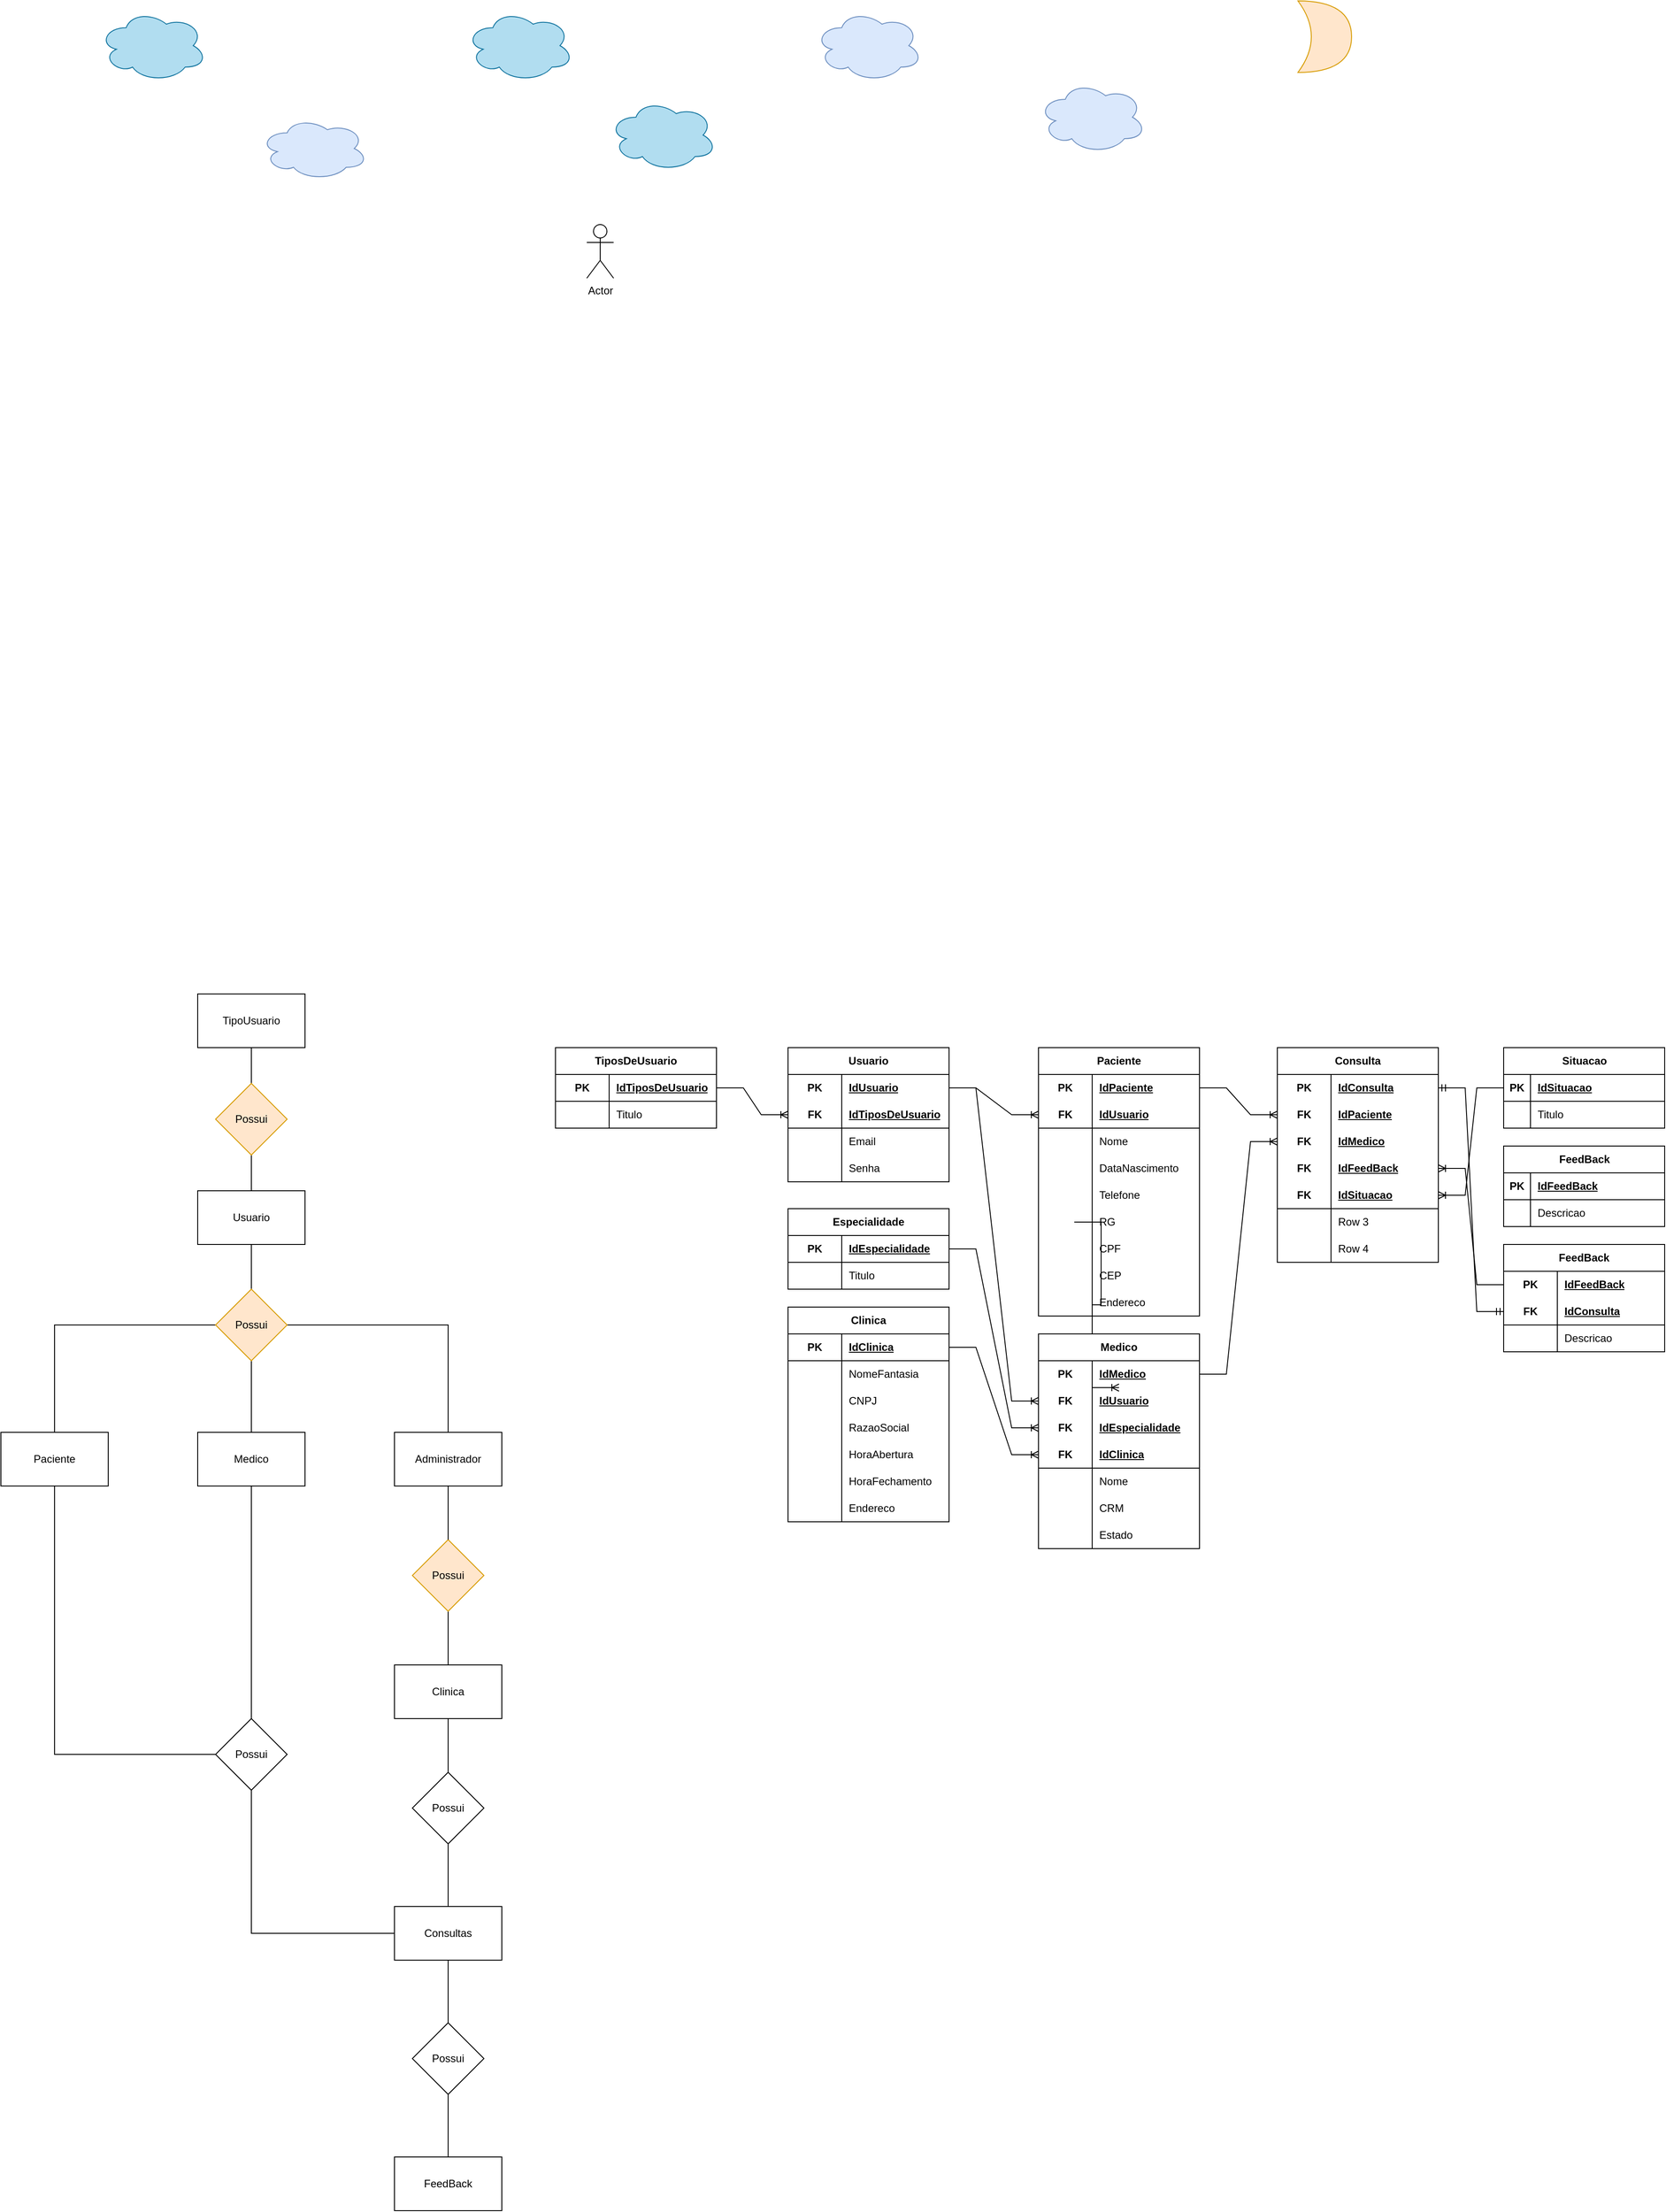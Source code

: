 <mxfile version="21.6.8" type="device">
  <diagram name="Página-1" id="2h-HcQCebCO-XGHr6Bad">
    <mxGraphModel dx="2875" dy="2341" grid="1" gridSize="10" guides="1" tooltips="1" connect="1" arrows="1" fold="1" page="1" pageScale="1" pageWidth="827" pageHeight="1169" math="0" shadow="0">
      <root>
        <mxCell id="0" />
        <mxCell id="1" parent="0" />
        <mxCell id="zx1ANDzImsgSrMoT_v9k-203" style="edgeStyle=orthogonalEdgeStyle;rounded=0;orthogonalLoop=1;jettySize=auto;html=1;exitX=0.5;exitY=1;exitDx=0;exitDy=0;entryX=0.5;entryY=0;entryDx=0;entryDy=0;endArrow=none;endFill=0;" edge="1" parent="1" source="zx1ANDzImsgSrMoT_v9k-1" target="zx1ANDzImsgSrMoT_v9k-193">
          <mxGeometry relative="1" as="geometry" />
        </mxCell>
        <mxCell id="zx1ANDzImsgSrMoT_v9k-1" value="Usuario" style="rounded=0;whiteSpace=wrap;html=1;" vertex="1" parent="1">
          <mxGeometry x="-560" y="240" width="120" height="60" as="geometry" />
        </mxCell>
        <mxCell id="zx1ANDzImsgSrMoT_v9k-209" style="edgeStyle=orthogonalEdgeStyle;rounded=0;orthogonalLoop=1;jettySize=auto;html=1;exitX=0.5;exitY=1;exitDx=0;exitDy=0;entryX=0.5;entryY=0;entryDx=0;entryDy=0;endArrow=none;endFill=0;" edge="1" parent="1" source="zx1ANDzImsgSrMoT_v9k-2" target="zx1ANDzImsgSrMoT_v9k-195">
          <mxGeometry relative="1" as="geometry" />
        </mxCell>
        <mxCell id="zx1ANDzImsgSrMoT_v9k-2" value="Clinica" style="rounded=0;whiteSpace=wrap;html=1;" vertex="1" parent="1">
          <mxGeometry x="-340" y="770" width="120" height="60" as="geometry" />
        </mxCell>
        <mxCell id="zx1ANDzImsgSrMoT_v9k-213" style="edgeStyle=orthogonalEdgeStyle;rounded=0;orthogonalLoop=1;jettySize=auto;html=1;exitX=0;exitY=0.5;exitDx=0;exitDy=0;entryX=0.5;entryY=1;entryDx=0;entryDy=0;endArrow=none;endFill=0;" edge="1" parent="1" source="zx1ANDzImsgSrMoT_v9k-3" target="zx1ANDzImsgSrMoT_v9k-212">
          <mxGeometry relative="1" as="geometry" />
        </mxCell>
        <mxCell id="zx1ANDzImsgSrMoT_v9k-259" style="edgeStyle=orthogonalEdgeStyle;rounded=0;orthogonalLoop=1;jettySize=auto;html=1;exitX=0.5;exitY=1;exitDx=0;exitDy=0;entryX=0.5;entryY=0;entryDx=0;entryDy=0;endArrow=none;endFill=0;" edge="1" parent="1" source="zx1ANDzImsgSrMoT_v9k-3" target="zx1ANDzImsgSrMoT_v9k-227">
          <mxGeometry relative="1" as="geometry" />
        </mxCell>
        <mxCell id="zx1ANDzImsgSrMoT_v9k-3" value="Consultas" style="rounded=0;whiteSpace=wrap;html=1;" vertex="1" parent="1">
          <mxGeometry x="-340" y="1040" width="120" height="60" as="geometry" />
        </mxCell>
        <mxCell id="zx1ANDzImsgSrMoT_v9k-4" value="FeedBack" style="rounded=0;whiteSpace=wrap;html=1;" vertex="1" parent="1">
          <mxGeometry x="-340" y="1320" width="120" height="60" as="geometry" />
        </mxCell>
        <mxCell id="zx1ANDzImsgSrMoT_v9k-135" value="" style="edgeStyle=entityRelationEdgeStyle;fontSize=12;html=1;endArrow=ERoneToMany;rounded=0;exitX=1;exitY=0.5;exitDx=0;exitDy=0;entryX=0;entryY=0.5;entryDx=0;entryDy=0;" edge="1" parent="1" target="zx1ANDzImsgSrMoT_v9k-96">
          <mxGeometry width="100" height="100" relative="1" as="geometry">
            <mxPoint x="420" y="275" as="sourcePoint" />
            <mxPoint x="470" y="460" as="targetPoint" />
          </mxGeometry>
        </mxCell>
        <mxCell id="zx1ANDzImsgSrMoT_v9k-204" style="edgeStyle=orthogonalEdgeStyle;rounded=0;orthogonalLoop=1;jettySize=auto;html=1;exitX=0.5;exitY=1;exitDx=0;exitDy=0;entryX=0.5;entryY=0;entryDx=0;entryDy=0;endArrow=none;endFill=0;" edge="1" parent="1" source="zx1ANDzImsgSrMoT_v9k-193" target="zx1ANDzImsgSrMoT_v9k-199">
          <mxGeometry relative="1" as="geometry" />
        </mxCell>
        <mxCell id="zx1ANDzImsgSrMoT_v9k-205" style="edgeStyle=orthogonalEdgeStyle;rounded=0;orthogonalLoop=1;jettySize=auto;html=1;exitX=0;exitY=0.5;exitDx=0;exitDy=0;entryX=0.5;entryY=0;entryDx=0;entryDy=0;endArrow=none;endFill=0;" edge="1" parent="1" source="zx1ANDzImsgSrMoT_v9k-193" target="zx1ANDzImsgSrMoT_v9k-198">
          <mxGeometry relative="1" as="geometry" />
        </mxCell>
        <mxCell id="zx1ANDzImsgSrMoT_v9k-206" style="edgeStyle=orthogonalEdgeStyle;rounded=0;orthogonalLoop=1;jettySize=auto;html=1;exitX=1;exitY=0.5;exitDx=0;exitDy=0;entryX=0.5;entryY=0;entryDx=0;entryDy=0;endArrow=none;endFill=0;" edge="1" parent="1" source="zx1ANDzImsgSrMoT_v9k-193" target="zx1ANDzImsgSrMoT_v9k-200">
          <mxGeometry relative="1" as="geometry" />
        </mxCell>
        <mxCell id="zx1ANDzImsgSrMoT_v9k-193" value="Possui" style="rhombus;whiteSpace=wrap;html=1;fillColor=#ffe6cc;strokeColor=#d79b00;" vertex="1" parent="1">
          <mxGeometry x="-540" y="350" width="80" height="80" as="geometry" />
        </mxCell>
        <mxCell id="zx1ANDzImsgSrMoT_v9k-208" style="edgeStyle=orthogonalEdgeStyle;rounded=0;orthogonalLoop=1;jettySize=auto;html=1;exitX=0.5;exitY=1;exitDx=0;exitDy=0;entryX=0.5;entryY=0;entryDx=0;entryDy=0;endArrow=none;endFill=0;" edge="1" parent="1" source="zx1ANDzImsgSrMoT_v9k-194" target="zx1ANDzImsgSrMoT_v9k-2">
          <mxGeometry relative="1" as="geometry" />
        </mxCell>
        <mxCell id="zx1ANDzImsgSrMoT_v9k-194" value="Possui" style="rhombus;whiteSpace=wrap;html=1;fillColor=#ffe6cc;strokeColor=#d79b00;" vertex="1" parent="1">
          <mxGeometry x="-320" y="630" width="80" height="80" as="geometry" />
        </mxCell>
        <mxCell id="zx1ANDzImsgSrMoT_v9k-211" style="edgeStyle=orthogonalEdgeStyle;rounded=0;orthogonalLoop=1;jettySize=auto;html=1;exitX=0.5;exitY=1;exitDx=0;exitDy=0;entryX=0.5;entryY=0;entryDx=0;entryDy=0;endArrow=none;endFill=0;" edge="1" parent="1" source="zx1ANDzImsgSrMoT_v9k-195" target="zx1ANDzImsgSrMoT_v9k-3">
          <mxGeometry relative="1" as="geometry" />
        </mxCell>
        <mxCell id="zx1ANDzImsgSrMoT_v9k-195" value="Possui" style="rhombus;whiteSpace=wrap;html=1;" vertex="1" parent="1">
          <mxGeometry x="-320" y="890" width="80" height="80" as="geometry" />
        </mxCell>
        <mxCell id="zx1ANDzImsgSrMoT_v9k-201" style="edgeStyle=orthogonalEdgeStyle;rounded=0;orthogonalLoop=1;jettySize=auto;html=1;exitX=0.5;exitY=1;exitDx=0;exitDy=0;entryX=0.5;entryY=0;entryDx=0;entryDy=0;endArrow=none;endFill=0;" edge="1" parent="1" source="zx1ANDzImsgSrMoT_v9k-196" target="zx1ANDzImsgSrMoT_v9k-197">
          <mxGeometry relative="1" as="geometry" />
        </mxCell>
        <mxCell id="zx1ANDzImsgSrMoT_v9k-196" value="TipoUsuario" style="rounded=0;whiteSpace=wrap;html=1;" vertex="1" parent="1">
          <mxGeometry x="-560" y="20" width="120" height="60" as="geometry" />
        </mxCell>
        <mxCell id="zx1ANDzImsgSrMoT_v9k-202" style="edgeStyle=orthogonalEdgeStyle;rounded=0;orthogonalLoop=1;jettySize=auto;html=1;exitX=0.5;exitY=1;exitDx=0;exitDy=0;entryX=0.5;entryY=0;entryDx=0;entryDy=0;endArrow=none;endFill=0;" edge="1" parent="1" source="zx1ANDzImsgSrMoT_v9k-197" target="zx1ANDzImsgSrMoT_v9k-1">
          <mxGeometry relative="1" as="geometry" />
        </mxCell>
        <mxCell id="zx1ANDzImsgSrMoT_v9k-197" value="Possui" style="rhombus;whiteSpace=wrap;html=1;fillColor=#ffe6cc;strokeColor=#d79b00;" vertex="1" parent="1">
          <mxGeometry x="-540" y="120" width="80" height="80" as="geometry" />
        </mxCell>
        <mxCell id="zx1ANDzImsgSrMoT_v9k-198" value="Paciente" style="whiteSpace=wrap;html=1;" vertex="1" parent="1">
          <mxGeometry x="-780" y="510" width="120" height="60" as="geometry" />
        </mxCell>
        <mxCell id="zx1ANDzImsgSrMoT_v9k-199" value="Medico" style="whiteSpace=wrap;html=1;" vertex="1" parent="1">
          <mxGeometry x="-560" y="510" width="120" height="60" as="geometry" />
        </mxCell>
        <mxCell id="zx1ANDzImsgSrMoT_v9k-207" style="edgeStyle=orthogonalEdgeStyle;rounded=0;orthogonalLoop=1;jettySize=auto;html=1;exitX=0.5;exitY=1;exitDx=0;exitDy=0;entryX=0.5;entryY=0;entryDx=0;entryDy=0;endArrow=none;endFill=0;" edge="1" parent="1" source="zx1ANDzImsgSrMoT_v9k-200" target="zx1ANDzImsgSrMoT_v9k-194">
          <mxGeometry relative="1" as="geometry" />
        </mxCell>
        <mxCell id="zx1ANDzImsgSrMoT_v9k-200" value="Administrador" style="whiteSpace=wrap;html=1;" vertex="1" parent="1">
          <mxGeometry x="-340" y="510" width="120" height="60" as="geometry" />
        </mxCell>
        <mxCell id="zx1ANDzImsgSrMoT_v9k-214" style="edgeStyle=orthogonalEdgeStyle;rounded=0;orthogonalLoop=1;jettySize=auto;html=1;exitX=0.5;exitY=0;exitDx=0;exitDy=0;entryX=0.5;entryY=1;entryDx=0;entryDy=0;endArrow=none;endFill=0;" edge="1" parent="1" source="zx1ANDzImsgSrMoT_v9k-212" target="zx1ANDzImsgSrMoT_v9k-199">
          <mxGeometry relative="1" as="geometry" />
        </mxCell>
        <mxCell id="zx1ANDzImsgSrMoT_v9k-216" style="edgeStyle=orthogonalEdgeStyle;rounded=0;orthogonalLoop=1;jettySize=auto;html=1;exitX=0;exitY=0.5;exitDx=0;exitDy=0;entryX=0.5;entryY=1;entryDx=0;entryDy=0;endArrow=none;endFill=0;" edge="1" parent="1" source="zx1ANDzImsgSrMoT_v9k-212" target="zx1ANDzImsgSrMoT_v9k-198">
          <mxGeometry relative="1" as="geometry" />
        </mxCell>
        <mxCell id="zx1ANDzImsgSrMoT_v9k-212" value="Possui" style="rhombus;whiteSpace=wrap;html=1;" vertex="1" parent="1">
          <mxGeometry x="-540" y="830" width="80" height="80" as="geometry" />
        </mxCell>
        <mxCell id="zx1ANDzImsgSrMoT_v9k-219" value="" style="shape=xor;whiteSpace=wrap;html=1;fillColor=#ffe6cc;strokeColor=#d79b00;" vertex="1" parent="1">
          <mxGeometry x="670" y="-1090" width="60" height="80" as="geometry" />
        </mxCell>
        <mxCell id="zx1ANDzImsgSrMoT_v9k-220" value="" style="ellipse;shape=cloud;whiteSpace=wrap;html=1;fillColor=#dae8fc;strokeColor=#6c8ebf;" vertex="1" parent="1">
          <mxGeometry x="380" y="-1000" width="120" height="80" as="geometry" />
        </mxCell>
        <mxCell id="zx1ANDzImsgSrMoT_v9k-221" value="" style="ellipse;shape=cloud;whiteSpace=wrap;html=1;fillColor=#dae8fc;strokeColor=#6c8ebf;" vertex="1" parent="1">
          <mxGeometry x="130" y="-1080" width="120" height="80" as="geometry" />
        </mxCell>
        <mxCell id="zx1ANDzImsgSrMoT_v9k-222" value="" style="ellipse;shape=cloud;whiteSpace=wrap;html=1;fillColor=#b1ddf0;strokeColor=#10739e;" vertex="1" parent="1">
          <mxGeometry x="-100" y="-980" width="120" height="80" as="geometry" />
        </mxCell>
        <mxCell id="zx1ANDzImsgSrMoT_v9k-223" value="" style="ellipse;shape=cloud;whiteSpace=wrap;html=1;fillColor=#b1ddf0;strokeColor=#10739e;" vertex="1" parent="1">
          <mxGeometry x="-260" y="-1080" width="120" height="80" as="geometry" />
        </mxCell>
        <mxCell id="zx1ANDzImsgSrMoT_v9k-224" value="" style="ellipse;shape=cloud;whiteSpace=wrap;html=1;fillColor=#dae8fc;strokeColor=#6c8ebf;" vertex="1" parent="1">
          <mxGeometry x="-490" y="-960" width="120" height="70" as="geometry" />
        </mxCell>
        <mxCell id="zx1ANDzImsgSrMoT_v9k-225" value="" style="ellipse;shape=cloud;whiteSpace=wrap;html=1;fillColor=#b1ddf0;strokeColor=#10739e;" vertex="1" parent="1">
          <mxGeometry x="-670" y="-1080" width="120" height="80" as="geometry" />
        </mxCell>
        <mxCell id="zx1ANDzImsgSrMoT_v9k-226" value="Actor" style="shape=umlActor;verticalLabelPosition=bottom;verticalAlign=top;html=1;outlineConnect=0;" vertex="1" parent="1">
          <mxGeometry x="-125" y="-840" width="30" height="60" as="geometry" />
        </mxCell>
        <mxCell id="zx1ANDzImsgSrMoT_v9k-262" style="edgeStyle=orthogonalEdgeStyle;rounded=0;orthogonalLoop=1;jettySize=auto;html=1;exitX=0.5;exitY=1;exitDx=0;exitDy=0;entryX=0.5;entryY=0;entryDx=0;entryDy=0;endArrow=none;endFill=0;" edge="1" parent="1" source="zx1ANDzImsgSrMoT_v9k-227" target="zx1ANDzImsgSrMoT_v9k-4">
          <mxGeometry relative="1" as="geometry" />
        </mxCell>
        <mxCell id="zx1ANDzImsgSrMoT_v9k-227" value="Possui" style="rhombus;whiteSpace=wrap;html=1;" vertex="1" parent="1">
          <mxGeometry x="-320" y="1170" width="80" height="80" as="geometry" />
        </mxCell>
        <mxCell id="zx1ANDzImsgSrMoT_v9k-263" value="TiposDeUsuario" style="shape=table;startSize=30;container=1;collapsible=1;childLayout=tableLayout;fixedRows=1;rowLines=0;fontStyle=1;align=center;resizeLast=1;html=1;whiteSpace=wrap;" vertex="1" parent="1">
          <mxGeometry x="-160" y="80" width="180" height="90" as="geometry" />
        </mxCell>
        <mxCell id="zx1ANDzImsgSrMoT_v9k-267" value="" style="shape=tableRow;horizontal=0;startSize=0;swimlaneHead=0;swimlaneBody=0;fillColor=none;collapsible=0;dropTarget=0;points=[[0,0.5],[1,0.5]];portConstraint=eastwest;top=0;left=0;right=0;bottom=1;html=1;" vertex="1" parent="zx1ANDzImsgSrMoT_v9k-263">
          <mxGeometry y="30" width="180" height="30" as="geometry" />
        </mxCell>
        <mxCell id="zx1ANDzImsgSrMoT_v9k-268" value="PK" style="shape=partialRectangle;connectable=0;fillColor=none;top=0;left=0;bottom=0;right=0;fontStyle=1;overflow=hidden;html=1;whiteSpace=wrap;" vertex="1" parent="zx1ANDzImsgSrMoT_v9k-267">
          <mxGeometry width="60" height="30" as="geometry">
            <mxRectangle width="60" height="30" as="alternateBounds" />
          </mxGeometry>
        </mxCell>
        <mxCell id="zx1ANDzImsgSrMoT_v9k-269" value="IdTiposDeUsuario" style="shape=partialRectangle;connectable=0;fillColor=none;top=0;left=0;bottom=0;right=0;align=left;spacingLeft=6;fontStyle=5;overflow=hidden;html=1;whiteSpace=wrap;" vertex="1" parent="zx1ANDzImsgSrMoT_v9k-267">
          <mxGeometry x="60" width="120" height="30" as="geometry">
            <mxRectangle width="120" height="30" as="alternateBounds" />
          </mxGeometry>
        </mxCell>
        <mxCell id="zx1ANDzImsgSrMoT_v9k-270" value="" style="shape=tableRow;horizontal=0;startSize=0;swimlaneHead=0;swimlaneBody=0;fillColor=none;collapsible=0;dropTarget=0;points=[[0,0.5],[1,0.5]];portConstraint=eastwest;top=0;left=0;right=0;bottom=0;html=1;" vertex="1" parent="zx1ANDzImsgSrMoT_v9k-263">
          <mxGeometry y="60" width="180" height="30" as="geometry" />
        </mxCell>
        <mxCell id="zx1ANDzImsgSrMoT_v9k-271" value="" style="shape=partialRectangle;connectable=0;fillColor=none;top=0;left=0;bottom=0;right=0;editable=1;overflow=hidden;html=1;whiteSpace=wrap;" vertex="1" parent="zx1ANDzImsgSrMoT_v9k-270">
          <mxGeometry width="60" height="30" as="geometry">
            <mxRectangle width="60" height="30" as="alternateBounds" />
          </mxGeometry>
        </mxCell>
        <mxCell id="zx1ANDzImsgSrMoT_v9k-272" value="Titulo" style="shape=partialRectangle;connectable=0;fillColor=none;top=0;left=0;bottom=0;right=0;align=left;spacingLeft=6;overflow=hidden;html=1;whiteSpace=wrap;" vertex="1" parent="zx1ANDzImsgSrMoT_v9k-270">
          <mxGeometry x="60" width="120" height="30" as="geometry">
            <mxRectangle width="120" height="30" as="alternateBounds" />
          </mxGeometry>
        </mxCell>
        <mxCell id="zx1ANDzImsgSrMoT_v9k-280" value="Usuario" style="shape=table;startSize=30;container=1;collapsible=1;childLayout=tableLayout;fixedRows=1;rowLines=0;fontStyle=1;align=center;resizeLast=1;html=1;whiteSpace=wrap;" vertex="1" parent="1">
          <mxGeometry x="100" y="80" width="180" height="150" as="geometry" />
        </mxCell>
        <mxCell id="zx1ANDzImsgSrMoT_v9k-281" value="" style="shape=tableRow;horizontal=0;startSize=0;swimlaneHead=0;swimlaneBody=0;fillColor=none;collapsible=0;dropTarget=0;points=[[0,0.5],[1,0.5]];portConstraint=eastwest;top=0;left=0;right=0;bottom=0;html=1;" vertex="1" parent="zx1ANDzImsgSrMoT_v9k-280">
          <mxGeometry y="30" width="180" height="30" as="geometry" />
        </mxCell>
        <mxCell id="zx1ANDzImsgSrMoT_v9k-282" value="PK" style="shape=partialRectangle;connectable=0;fillColor=none;top=0;left=0;bottom=0;right=0;fontStyle=1;overflow=hidden;html=1;whiteSpace=wrap;" vertex="1" parent="zx1ANDzImsgSrMoT_v9k-281">
          <mxGeometry width="60" height="30" as="geometry">
            <mxRectangle width="60" height="30" as="alternateBounds" />
          </mxGeometry>
        </mxCell>
        <mxCell id="zx1ANDzImsgSrMoT_v9k-283" value="IdUsuario" style="shape=partialRectangle;connectable=0;fillColor=none;top=0;left=0;bottom=0;right=0;align=left;spacingLeft=6;fontStyle=5;overflow=hidden;html=1;whiteSpace=wrap;" vertex="1" parent="zx1ANDzImsgSrMoT_v9k-281">
          <mxGeometry x="60" width="120" height="30" as="geometry">
            <mxRectangle width="120" height="30" as="alternateBounds" />
          </mxGeometry>
        </mxCell>
        <mxCell id="zx1ANDzImsgSrMoT_v9k-284" value="" style="shape=tableRow;horizontal=0;startSize=0;swimlaneHead=0;swimlaneBody=0;fillColor=none;collapsible=0;dropTarget=0;points=[[0,0.5],[1,0.5]];portConstraint=eastwest;top=0;left=0;right=0;bottom=1;html=1;" vertex="1" parent="zx1ANDzImsgSrMoT_v9k-280">
          <mxGeometry y="60" width="180" height="30" as="geometry" />
        </mxCell>
        <mxCell id="zx1ANDzImsgSrMoT_v9k-285" value="FK" style="shape=partialRectangle;connectable=0;fillColor=none;top=0;left=0;bottom=0;right=0;fontStyle=1;overflow=hidden;html=1;whiteSpace=wrap;" vertex="1" parent="zx1ANDzImsgSrMoT_v9k-284">
          <mxGeometry width="60" height="30" as="geometry">
            <mxRectangle width="60" height="30" as="alternateBounds" />
          </mxGeometry>
        </mxCell>
        <mxCell id="zx1ANDzImsgSrMoT_v9k-286" value="IdTiposDeUsuario" style="shape=partialRectangle;connectable=0;fillColor=none;top=0;left=0;bottom=0;right=0;align=left;spacingLeft=6;fontStyle=5;overflow=hidden;html=1;whiteSpace=wrap;" vertex="1" parent="zx1ANDzImsgSrMoT_v9k-284">
          <mxGeometry x="60" width="120" height="30" as="geometry">
            <mxRectangle width="120" height="30" as="alternateBounds" />
          </mxGeometry>
        </mxCell>
        <mxCell id="zx1ANDzImsgSrMoT_v9k-287" value="" style="shape=tableRow;horizontal=0;startSize=0;swimlaneHead=0;swimlaneBody=0;fillColor=none;collapsible=0;dropTarget=0;points=[[0,0.5],[1,0.5]];portConstraint=eastwest;top=0;left=0;right=0;bottom=0;html=1;" vertex="1" parent="zx1ANDzImsgSrMoT_v9k-280">
          <mxGeometry y="90" width="180" height="30" as="geometry" />
        </mxCell>
        <mxCell id="zx1ANDzImsgSrMoT_v9k-288" value="" style="shape=partialRectangle;connectable=0;fillColor=none;top=0;left=0;bottom=0;right=0;editable=1;overflow=hidden;html=1;whiteSpace=wrap;" vertex="1" parent="zx1ANDzImsgSrMoT_v9k-287">
          <mxGeometry width="60" height="30" as="geometry">
            <mxRectangle width="60" height="30" as="alternateBounds" />
          </mxGeometry>
        </mxCell>
        <mxCell id="zx1ANDzImsgSrMoT_v9k-289" value="Email" style="shape=partialRectangle;connectable=0;fillColor=none;top=0;left=0;bottom=0;right=0;align=left;spacingLeft=6;overflow=hidden;html=1;whiteSpace=wrap;" vertex="1" parent="zx1ANDzImsgSrMoT_v9k-287">
          <mxGeometry x="60" width="120" height="30" as="geometry">
            <mxRectangle width="120" height="30" as="alternateBounds" />
          </mxGeometry>
        </mxCell>
        <mxCell id="zx1ANDzImsgSrMoT_v9k-290" value="" style="shape=tableRow;horizontal=0;startSize=0;swimlaneHead=0;swimlaneBody=0;fillColor=none;collapsible=0;dropTarget=0;points=[[0,0.5],[1,0.5]];portConstraint=eastwest;top=0;left=0;right=0;bottom=0;html=1;" vertex="1" parent="zx1ANDzImsgSrMoT_v9k-280">
          <mxGeometry y="120" width="180" height="30" as="geometry" />
        </mxCell>
        <mxCell id="zx1ANDzImsgSrMoT_v9k-291" value="" style="shape=partialRectangle;connectable=0;fillColor=none;top=0;left=0;bottom=0;right=0;editable=1;overflow=hidden;html=1;whiteSpace=wrap;" vertex="1" parent="zx1ANDzImsgSrMoT_v9k-290">
          <mxGeometry width="60" height="30" as="geometry">
            <mxRectangle width="60" height="30" as="alternateBounds" />
          </mxGeometry>
        </mxCell>
        <mxCell id="zx1ANDzImsgSrMoT_v9k-292" value="Senha" style="shape=partialRectangle;connectable=0;fillColor=none;top=0;left=0;bottom=0;right=0;align=left;spacingLeft=6;overflow=hidden;html=1;whiteSpace=wrap;" vertex="1" parent="zx1ANDzImsgSrMoT_v9k-290">
          <mxGeometry x="60" width="120" height="30" as="geometry">
            <mxRectangle width="120" height="30" as="alternateBounds" />
          </mxGeometry>
        </mxCell>
        <mxCell id="zx1ANDzImsgSrMoT_v9k-293" value="Medico" style="shape=table;startSize=30;container=1;collapsible=1;childLayout=tableLayout;fixedRows=1;rowLines=0;fontStyle=1;align=center;resizeLast=1;html=1;whiteSpace=wrap;" vertex="1" parent="1">
          <mxGeometry x="380" y="400" width="180" height="240" as="geometry" />
        </mxCell>
        <mxCell id="zx1ANDzImsgSrMoT_v9k-294" value="" style="shape=tableRow;horizontal=0;startSize=0;swimlaneHead=0;swimlaneBody=0;fillColor=none;collapsible=0;dropTarget=0;points=[[0,0.5],[1,0.5]];portConstraint=eastwest;top=0;left=0;right=0;bottom=0;html=1;" vertex="1" parent="zx1ANDzImsgSrMoT_v9k-293">
          <mxGeometry y="30" width="180" height="30" as="geometry" />
        </mxCell>
        <mxCell id="zx1ANDzImsgSrMoT_v9k-295" value="PK" style="shape=partialRectangle;connectable=0;fillColor=none;top=0;left=0;bottom=0;right=0;fontStyle=1;overflow=hidden;html=1;whiteSpace=wrap;" vertex="1" parent="zx1ANDzImsgSrMoT_v9k-294">
          <mxGeometry width="60" height="30" as="geometry">
            <mxRectangle width="60" height="30" as="alternateBounds" />
          </mxGeometry>
        </mxCell>
        <mxCell id="zx1ANDzImsgSrMoT_v9k-296" value="IdMedico" style="shape=partialRectangle;connectable=0;fillColor=none;top=0;left=0;bottom=0;right=0;align=left;spacingLeft=6;fontStyle=5;overflow=hidden;html=1;whiteSpace=wrap;" vertex="1" parent="zx1ANDzImsgSrMoT_v9k-294">
          <mxGeometry x="60" width="120" height="30" as="geometry">
            <mxRectangle width="120" height="30" as="alternateBounds" />
          </mxGeometry>
        </mxCell>
        <mxCell id="zx1ANDzImsgSrMoT_v9k-346" style="shape=tableRow;horizontal=0;startSize=0;swimlaneHead=0;swimlaneBody=0;fillColor=none;collapsible=0;dropTarget=0;points=[[0,0.5],[1,0.5]];portConstraint=eastwest;top=0;left=0;right=0;bottom=0;html=1;" vertex="1" parent="zx1ANDzImsgSrMoT_v9k-293">
          <mxGeometry y="60" width="180" height="30" as="geometry" />
        </mxCell>
        <mxCell id="zx1ANDzImsgSrMoT_v9k-347" value="FK" style="shape=partialRectangle;connectable=0;fillColor=none;top=0;left=0;bottom=0;right=0;fontStyle=1;overflow=hidden;html=1;whiteSpace=wrap;" vertex="1" parent="zx1ANDzImsgSrMoT_v9k-346">
          <mxGeometry width="60" height="30" as="geometry">
            <mxRectangle width="60" height="30" as="alternateBounds" />
          </mxGeometry>
        </mxCell>
        <mxCell id="zx1ANDzImsgSrMoT_v9k-348" value="IdUsuario" style="shape=partialRectangle;connectable=0;fillColor=none;top=0;left=0;bottom=0;right=0;align=left;spacingLeft=6;fontStyle=5;overflow=hidden;html=1;whiteSpace=wrap;" vertex="1" parent="zx1ANDzImsgSrMoT_v9k-346">
          <mxGeometry x="60" width="120" height="30" as="geometry">
            <mxRectangle width="120" height="30" as="alternateBounds" />
          </mxGeometry>
        </mxCell>
        <mxCell id="zx1ANDzImsgSrMoT_v9k-343" style="shape=tableRow;horizontal=0;startSize=0;swimlaneHead=0;swimlaneBody=0;fillColor=none;collapsible=0;dropTarget=0;points=[[0,0.5],[1,0.5]];portConstraint=eastwest;top=0;left=0;right=0;bottom=0;html=1;" vertex="1" parent="zx1ANDzImsgSrMoT_v9k-293">
          <mxGeometry y="90" width="180" height="30" as="geometry" />
        </mxCell>
        <mxCell id="zx1ANDzImsgSrMoT_v9k-344" value="FK" style="shape=partialRectangle;connectable=0;fillColor=none;top=0;left=0;bottom=0;right=0;fontStyle=1;overflow=hidden;html=1;whiteSpace=wrap;" vertex="1" parent="zx1ANDzImsgSrMoT_v9k-343">
          <mxGeometry width="60" height="30" as="geometry">
            <mxRectangle width="60" height="30" as="alternateBounds" />
          </mxGeometry>
        </mxCell>
        <mxCell id="zx1ANDzImsgSrMoT_v9k-345" value="IdEspecialidade" style="shape=partialRectangle;connectable=0;fillColor=none;top=0;left=0;bottom=0;right=0;align=left;spacingLeft=6;fontStyle=5;overflow=hidden;html=1;whiteSpace=wrap;" vertex="1" parent="zx1ANDzImsgSrMoT_v9k-343">
          <mxGeometry x="60" width="120" height="30" as="geometry">
            <mxRectangle width="120" height="30" as="alternateBounds" />
          </mxGeometry>
        </mxCell>
        <mxCell id="zx1ANDzImsgSrMoT_v9k-297" value="" style="shape=tableRow;horizontal=0;startSize=0;swimlaneHead=0;swimlaneBody=0;fillColor=none;collapsible=0;dropTarget=0;points=[[0,0.5],[1,0.5]];portConstraint=eastwest;top=0;left=0;right=0;bottom=1;html=1;" vertex="1" parent="zx1ANDzImsgSrMoT_v9k-293">
          <mxGeometry y="120" width="180" height="30" as="geometry" />
        </mxCell>
        <mxCell id="zx1ANDzImsgSrMoT_v9k-298" value="FK" style="shape=partialRectangle;connectable=0;fillColor=none;top=0;left=0;bottom=0;right=0;fontStyle=1;overflow=hidden;html=1;whiteSpace=wrap;" vertex="1" parent="zx1ANDzImsgSrMoT_v9k-297">
          <mxGeometry width="60" height="30" as="geometry">
            <mxRectangle width="60" height="30" as="alternateBounds" />
          </mxGeometry>
        </mxCell>
        <mxCell id="zx1ANDzImsgSrMoT_v9k-299" value="IdClinica" style="shape=partialRectangle;connectable=0;fillColor=none;top=0;left=0;bottom=0;right=0;align=left;spacingLeft=6;fontStyle=5;overflow=hidden;html=1;whiteSpace=wrap;" vertex="1" parent="zx1ANDzImsgSrMoT_v9k-297">
          <mxGeometry x="60" width="120" height="30" as="geometry">
            <mxRectangle width="120" height="30" as="alternateBounds" />
          </mxGeometry>
        </mxCell>
        <mxCell id="zx1ANDzImsgSrMoT_v9k-300" value="" style="shape=tableRow;horizontal=0;startSize=0;swimlaneHead=0;swimlaneBody=0;fillColor=none;collapsible=0;dropTarget=0;points=[[0,0.5],[1,0.5]];portConstraint=eastwest;top=0;left=0;right=0;bottom=0;html=1;" vertex="1" parent="zx1ANDzImsgSrMoT_v9k-293">
          <mxGeometry y="150" width="180" height="30" as="geometry" />
        </mxCell>
        <mxCell id="zx1ANDzImsgSrMoT_v9k-301" value="" style="shape=partialRectangle;connectable=0;fillColor=none;top=0;left=0;bottom=0;right=0;editable=1;overflow=hidden;html=1;whiteSpace=wrap;" vertex="1" parent="zx1ANDzImsgSrMoT_v9k-300">
          <mxGeometry width="60" height="30" as="geometry">
            <mxRectangle width="60" height="30" as="alternateBounds" />
          </mxGeometry>
        </mxCell>
        <mxCell id="zx1ANDzImsgSrMoT_v9k-302" value="Nome" style="shape=partialRectangle;connectable=0;fillColor=none;top=0;left=0;bottom=0;right=0;align=left;spacingLeft=6;overflow=hidden;html=1;whiteSpace=wrap;" vertex="1" parent="zx1ANDzImsgSrMoT_v9k-300">
          <mxGeometry x="60" width="120" height="30" as="geometry">
            <mxRectangle width="120" height="30" as="alternateBounds" />
          </mxGeometry>
        </mxCell>
        <mxCell id="zx1ANDzImsgSrMoT_v9k-303" value="" style="shape=tableRow;horizontal=0;startSize=0;swimlaneHead=0;swimlaneBody=0;fillColor=none;collapsible=0;dropTarget=0;points=[[0,0.5],[1,0.5]];portConstraint=eastwest;top=0;left=0;right=0;bottom=0;html=1;" vertex="1" parent="zx1ANDzImsgSrMoT_v9k-293">
          <mxGeometry y="180" width="180" height="30" as="geometry" />
        </mxCell>
        <mxCell id="zx1ANDzImsgSrMoT_v9k-304" value="" style="shape=partialRectangle;connectable=0;fillColor=none;top=0;left=0;bottom=0;right=0;editable=1;overflow=hidden;html=1;whiteSpace=wrap;" vertex="1" parent="zx1ANDzImsgSrMoT_v9k-303">
          <mxGeometry width="60" height="30" as="geometry">
            <mxRectangle width="60" height="30" as="alternateBounds" />
          </mxGeometry>
        </mxCell>
        <mxCell id="zx1ANDzImsgSrMoT_v9k-305" value="CRM" style="shape=partialRectangle;connectable=0;fillColor=none;top=0;left=0;bottom=0;right=0;align=left;spacingLeft=6;overflow=hidden;html=1;whiteSpace=wrap;" vertex="1" parent="zx1ANDzImsgSrMoT_v9k-303">
          <mxGeometry x="60" width="120" height="30" as="geometry">
            <mxRectangle width="120" height="30" as="alternateBounds" />
          </mxGeometry>
        </mxCell>
        <mxCell id="zx1ANDzImsgSrMoT_v9k-460" style="shape=tableRow;horizontal=0;startSize=0;swimlaneHead=0;swimlaneBody=0;fillColor=none;collapsible=0;dropTarget=0;points=[[0,0.5],[1,0.5]];portConstraint=eastwest;top=0;left=0;right=0;bottom=0;html=1;" vertex="1" parent="zx1ANDzImsgSrMoT_v9k-293">
          <mxGeometry y="210" width="180" height="30" as="geometry" />
        </mxCell>
        <mxCell id="zx1ANDzImsgSrMoT_v9k-461" style="shape=partialRectangle;connectable=0;fillColor=none;top=0;left=0;bottom=0;right=0;editable=1;overflow=hidden;html=1;whiteSpace=wrap;" vertex="1" parent="zx1ANDzImsgSrMoT_v9k-460">
          <mxGeometry width="60" height="30" as="geometry">
            <mxRectangle width="60" height="30" as="alternateBounds" />
          </mxGeometry>
        </mxCell>
        <mxCell id="zx1ANDzImsgSrMoT_v9k-462" value="Estado" style="shape=partialRectangle;connectable=0;fillColor=none;top=0;left=0;bottom=0;right=0;align=left;spacingLeft=6;overflow=hidden;html=1;whiteSpace=wrap;" vertex="1" parent="zx1ANDzImsgSrMoT_v9k-460">
          <mxGeometry x="60" width="120" height="30" as="geometry">
            <mxRectangle width="120" height="30" as="alternateBounds" />
          </mxGeometry>
        </mxCell>
        <mxCell id="zx1ANDzImsgSrMoT_v9k-306" value="Paciente" style="shape=table;startSize=30;container=1;collapsible=1;childLayout=tableLayout;fixedRows=1;rowLines=0;fontStyle=1;align=center;resizeLast=1;html=1;whiteSpace=wrap;" vertex="1" parent="1">
          <mxGeometry x="380" y="80" width="180" height="300" as="geometry" />
        </mxCell>
        <mxCell id="zx1ANDzImsgSrMoT_v9k-307" value="" style="shape=tableRow;horizontal=0;startSize=0;swimlaneHead=0;swimlaneBody=0;fillColor=none;collapsible=0;dropTarget=0;points=[[0,0.5],[1,0.5]];portConstraint=eastwest;top=0;left=0;right=0;bottom=0;html=1;" vertex="1" parent="zx1ANDzImsgSrMoT_v9k-306">
          <mxGeometry y="30" width="180" height="30" as="geometry" />
        </mxCell>
        <mxCell id="zx1ANDzImsgSrMoT_v9k-308" value="PK" style="shape=partialRectangle;connectable=0;fillColor=none;top=0;left=0;bottom=0;right=0;fontStyle=1;overflow=hidden;html=1;whiteSpace=wrap;" vertex="1" parent="zx1ANDzImsgSrMoT_v9k-307">
          <mxGeometry width="60" height="30" as="geometry">
            <mxRectangle width="60" height="30" as="alternateBounds" />
          </mxGeometry>
        </mxCell>
        <mxCell id="zx1ANDzImsgSrMoT_v9k-309" value="IdPaciente" style="shape=partialRectangle;connectable=0;fillColor=none;top=0;left=0;bottom=0;right=0;align=left;spacingLeft=6;fontStyle=5;overflow=hidden;html=1;whiteSpace=wrap;" vertex="1" parent="zx1ANDzImsgSrMoT_v9k-307">
          <mxGeometry x="60" width="120" height="30" as="geometry">
            <mxRectangle width="120" height="30" as="alternateBounds" />
          </mxGeometry>
        </mxCell>
        <mxCell id="zx1ANDzImsgSrMoT_v9k-310" value="" style="shape=tableRow;horizontal=0;startSize=0;swimlaneHead=0;swimlaneBody=0;fillColor=none;collapsible=0;dropTarget=0;points=[[0,0.5],[1,0.5]];portConstraint=eastwest;top=0;left=0;right=0;bottom=1;html=1;" vertex="1" parent="zx1ANDzImsgSrMoT_v9k-306">
          <mxGeometry y="60" width="180" height="30" as="geometry" />
        </mxCell>
        <mxCell id="zx1ANDzImsgSrMoT_v9k-311" value="FK" style="shape=partialRectangle;connectable=0;fillColor=none;top=0;left=0;bottom=0;right=0;fontStyle=1;overflow=hidden;html=1;whiteSpace=wrap;" vertex="1" parent="zx1ANDzImsgSrMoT_v9k-310">
          <mxGeometry width="60" height="30" as="geometry">
            <mxRectangle width="60" height="30" as="alternateBounds" />
          </mxGeometry>
        </mxCell>
        <mxCell id="zx1ANDzImsgSrMoT_v9k-312" value="IdUsuario" style="shape=partialRectangle;connectable=0;fillColor=none;top=0;left=0;bottom=0;right=0;align=left;spacingLeft=6;fontStyle=5;overflow=hidden;html=1;whiteSpace=wrap;" vertex="1" parent="zx1ANDzImsgSrMoT_v9k-310">
          <mxGeometry x="60" width="120" height="30" as="geometry">
            <mxRectangle width="120" height="30" as="alternateBounds" />
          </mxGeometry>
        </mxCell>
        <mxCell id="zx1ANDzImsgSrMoT_v9k-313" value="" style="shape=tableRow;horizontal=0;startSize=0;swimlaneHead=0;swimlaneBody=0;fillColor=none;collapsible=0;dropTarget=0;points=[[0,0.5],[1,0.5]];portConstraint=eastwest;top=0;left=0;right=0;bottom=0;html=1;" vertex="1" parent="zx1ANDzImsgSrMoT_v9k-306">
          <mxGeometry y="90" width="180" height="30" as="geometry" />
        </mxCell>
        <mxCell id="zx1ANDzImsgSrMoT_v9k-314" value="" style="shape=partialRectangle;connectable=0;fillColor=none;top=0;left=0;bottom=0;right=0;editable=1;overflow=hidden;html=1;whiteSpace=wrap;" vertex="1" parent="zx1ANDzImsgSrMoT_v9k-313">
          <mxGeometry width="60" height="30" as="geometry">
            <mxRectangle width="60" height="30" as="alternateBounds" />
          </mxGeometry>
        </mxCell>
        <mxCell id="zx1ANDzImsgSrMoT_v9k-315" value="Nome" style="shape=partialRectangle;connectable=0;fillColor=none;top=0;left=0;bottom=0;right=0;align=left;spacingLeft=6;overflow=hidden;html=1;whiteSpace=wrap;" vertex="1" parent="zx1ANDzImsgSrMoT_v9k-313">
          <mxGeometry x="60" width="120" height="30" as="geometry">
            <mxRectangle width="120" height="30" as="alternateBounds" />
          </mxGeometry>
        </mxCell>
        <mxCell id="zx1ANDzImsgSrMoT_v9k-340" style="shape=tableRow;horizontal=0;startSize=0;swimlaneHead=0;swimlaneBody=0;fillColor=none;collapsible=0;dropTarget=0;points=[[0,0.5],[1,0.5]];portConstraint=eastwest;top=0;left=0;right=0;bottom=0;html=1;" vertex="1" parent="zx1ANDzImsgSrMoT_v9k-306">
          <mxGeometry y="120" width="180" height="30" as="geometry" />
        </mxCell>
        <mxCell id="zx1ANDzImsgSrMoT_v9k-341" style="shape=partialRectangle;connectable=0;fillColor=none;top=0;left=0;bottom=0;right=0;editable=1;overflow=hidden;html=1;whiteSpace=wrap;" vertex="1" parent="zx1ANDzImsgSrMoT_v9k-340">
          <mxGeometry width="60" height="30" as="geometry">
            <mxRectangle width="60" height="30" as="alternateBounds" />
          </mxGeometry>
        </mxCell>
        <mxCell id="zx1ANDzImsgSrMoT_v9k-342" value="DataNascimento" style="shape=partialRectangle;connectable=0;fillColor=none;top=0;left=0;bottom=0;right=0;align=left;spacingLeft=6;overflow=hidden;html=1;whiteSpace=wrap;" vertex="1" parent="zx1ANDzImsgSrMoT_v9k-340">
          <mxGeometry x="60" width="120" height="30" as="geometry">
            <mxRectangle width="120" height="30" as="alternateBounds" />
          </mxGeometry>
        </mxCell>
        <mxCell id="zx1ANDzImsgSrMoT_v9k-337" style="shape=tableRow;horizontal=0;startSize=0;swimlaneHead=0;swimlaneBody=0;fillColor=none;collapsible=0;dropTarget=0;points=[[0,0.5],[1,0.5]];portConstraint=eastwest;top=0;left=0;right=0;bottom=0;html=1;" vertex="1" parent="zx1ANDzImsgSrMoT_v9k-306">
          <mxGeometry y="150" width="180" height="30" as="geometry" />
        </mxCell>
        <mxCell id="zx1ANDzImsgSrMoT_v9k-338" style="shape=partialRectangle;connectable=0;fillColor=none;top=0;left=0;bottom=0;right=0;editable=1;overflow=hidden;html=1;whiteSpace=wrap;" vertex="1" parent="zx1ANDzImsgSrMoT_v9k-337">
          <mxGeometry width="60" height="30" as="geometry">
            <mxRectangle width="60" height="30" as="alternateBounds" />
          </mxGeometry>
        </mxCell>
        <mxCell id="zx1ANDzImsgSrMoT_v9k-339" value="Telefone" style="shape=partialRectangle;connectable=0;fillColor=none;top=0;left=0;bottom=0;right=0;align=left;spacingLeft=6;overflow=hidden;html=1;whiteSpace=wrap;" vertex="1" parent="zx1ANDzImsgSrMoT_v9k-337">
          <mxGeometry x="60" width="120" height="30" as="geometry">
            <mxRectangle width="120" height="30" as="alternateBounds" />
          </mxGeometry>
        </mxCell>
        <mxCell id="zx1ANDzImsgSrMoT_v9k-334" style="shape=tableRow;horizontal=0;startSize=0;swimlaneHead=0;swimlaneBody=0;fillColor=none;collapsible=0;dropTarget=0;points=[[0,0.5],[1,0.5]];portConstraint=eastwest;top=0;left=0;right=0;bottom=0;html=1;" vertex="1" parent="zx1ANDzImsgSrMoT_v9k-306">
          <mxGeometry y="180" width="180" height="30" as="geometry" />
        </mxCell>
        <mxCell id="zx1ANDzImsgSrMoT_v9k-335" style="shape=partialRectangle;connectable=0;fillColor=none;top=0;left=0;bottom=0;right=0;editable=1;overflow=hidden;html=1;whiteSpace=wrap;" vertex="1" parent="zx1ANDzImsgSrMoT_v9k-334">
          <mxGeometry width="60" height="30" as="geometry">
            <mxRectangle width="60" height="30" as="alternateBounds" />
          </mxGeometry>
        </mxCell>
        <mxCell id="zx1ANDzImsgSrMoT_v9k-336" value="RG" style="shape=partialRectangle;connectable=0;fillColor=none;top=0;left=0;bottom=0;right=0;align=left;spacingLeft=6;overflow=hidden;html=1;whiteSpace=wrap;" vertex="1" parent="zx1ANDzImsgSrMoT_v9k-334">
          <mxGeometry x="60" width="120" height="30" as="geometry">
            <mxRectangle width="120" height="30" as="alternateBounds" />
          </mxGeometry>
        </mxCell>
        <mxCell id="zx1ANDzImsgSrMoT_v9k-331" style="shape=tableRow;horizontal=0;startSize=0;swimlaneHead=0;swimlaneBody=0;fillColor=none;collapsible=0;dropTarget=0;points=[[0,0.5],[1,0.5]];portConstraint=eastwest;top=0;left=0;right=0;bottom=0;html=1;" vertex="1" parent="zx1ANDzImsgSrMoT_v9k-306">
          <mxGeometry y="210" width="180" height="30" as="geometry" />
        </mxCell>
        <mxCell id="zx1ANDzImsgSrMoT_v9k-332" style="shape=partialRectangle;connectable=0;fillColor=none;top=0;left=0;bottom=0;right=0;editable=1;overflow=hidden;html=1;whiteSpace=wrap;" vertex="1" parent="zx1ANDzImsgSrMoT_v9k-331">
          <mxGeometry width="60" height="30" as="geometry">
            <mxRectangle width="60" height="30" as="alternateBounds" />
          </mxGeometry>
        </mxCell>
        <mxCell id="zx1ANDzImsgSrMoT_v9k-333" value="CPF" style="shape=partialRectangle;connectable=0;fillColor=none;top=0;left=0;bottom=0;right=0;align=left;spacingLeft=6;overflow=hidden;html=1;whiteSpace=wrap;" vertex="1" parent="zx1ANDzImsgSrMoT_v9k-331">
          <mxGeometry x="60" width="120" height="30" as="geometry">
            <mxRectangle width="120" height="30" as="alternateBounds" />
          </mxGeometry>
        </mxCell>
        <mxCell id="zx1ANDzImsgSrMoT_v9k-328" style="shape=tableRow;horizontal=0;startSize=0;swimlaneHead=0;swimlaneBody=0;fillColor=none;collapsible=0;dropTarget=0;points=[[0,0.5],[1,0.5]];portConstraint=eastwest;top=0;left=0;right=0;bottom=0;html=1;" vertex="1" parent="zx1ANDzImsgSrMoT_v9k-306">
          <mxGeometry y="240" width="180" height="30" as="geometry" />
        </mxCell>
        <mxCell id="zx1ANDzImsgSrMoT_v9k-329" style="shape=partialRectangle;connectable=0;fillColor=none;top=0;left=0;bottom=0;right=0;editable=1;overflow=hidden;html=1;whiteSpace=wrap;" vertex="1" parent="zx1ANDzImsgSrMoT_v9k-328">
          <mxGeometry width="60" height="30" as="geometry">
            <mxRectangle width="60" height="30" as="alternateBounds" />
          </mxGeometry>
        </mxCell>
        <mxCell id="zx1ANDzImsgSrMoT_v9k-330" value="CEP" style="shape=partialRectangle;connectable=0;fillColor=none;top=0;left=0;bottom=0;right=0;align=left;spacingLeft=6;overflow=hidden;html=1;whiteSpace=wrap;" vertex="1" parent="zx1ANDzImsgSrMoT_v9k-328">
          <mxGeometry x="60" width="120" height="30" as="geometry">
            <mxRectangle width="120" height="30" as="alternateBounds" />
          </mxGeometry>
        </mxCell>
        <mxCell id="zx1ANDzImsgSrMoT_v9k-325" style="shape=tableRow;horizontal=0;startSize=0;swimlaneHead=0;swimlaneBody=0;fillColor=none;collapsible=0;dropTarget=0;points=[[0,0.5],[1,0.5]];portConstraint=eastwest;top=0;left=0;right=0;bottom=0;html=1;" vertex="1" parent="zx1ANDzImsgSrMoT_v9k-306">
          <mxGeometry y="270" width="180" height="30" as="geometry" />
        </mxCell>
        <mxCell id="zx1ANDzImsgSrMoT_v9k-326" style="shape=partialRectangle;connectable=0;fillColor=none;top=0;left=0;bottom=0;right=0;editable=1;overflow=hidden;html=1;whiteSpace=wrap;" vertex="1" parent="zx1ANDzImsgSrMoT_v9k-325">
          <mxGeometry width="60" height="30" as="geometry">
            <mxRectangle width="60" height="30" as="alternateBounds" />
          </mxGeometry>
        </mxCell>
        <mxCell id="zx1ANDzImsgSrMoT_v9k-327" value="Endereco" style="shape=partialRectangle;connectable=0;fillColor=none;top=0;left=0;bottom=0;right=0;align=left;spacingLeft=6;overflow=hidden;html=1;whiteSpace=wrap;" vertex="1" parent="zx1ANDzImsgSrMoT_v9k-325">
          <mxGeometry x="60" width="120" height="30" as="geometry">
            <mxRectangle width="120" height="30" as="alternateBounds" />
          </mxGeometry>
        </mxCell>
        <mxCell id="zx1ANDzImsgSrMoT_v9k-349" value="Especialidade" style="shape=table;startSize=30;container=1;collapsible=1;childLayout=tableLayout;fixedRows=1;rowLines=0;fontStyle=1;align=center;resizeLast=1;html=1;whiteSpace=wrap;" vertex="1" parent="1">
          <mxGeometry x="100" y="260" width="180" height="90" as="geometry" />
        </mxCell>
        <mxCell id="zx1ANDzImsgSrMoT_v9k-353" value="" style="shape=tableRow;horizontal=0;startSize=0;swimlaneHead=0;swimlaneBody=0;fillColor=none;collapsible=0;dropTarget=0;points=[[0,0.5],[1,0.5]];portConstraint=eastwest;top=0;left=0;right=0;bottom=1;html=1;" vertex="1" parent="zx1ANDzImsgSrMoT_v9k-349">
          <mxGeometry y="30" width="180" height="30" as="geometry" />
        </mxCell>
        <mxCell id="zx1ANDzImsgSrMoT_v9k-354" value="PK" style="shape=partialRectangle;connectable=0;fillColor=none;top=0;left=0;bottom=0;right=0;fontStyle=1;overflow=hidden;html=1;whiteSpace=wrap;" vertex="1" parent="zx1ANDzImsgSrMoT_v9k-353">
          <mxGeometry width="60" height="30" as="geometry">
            <mxRectangle width="60" height="30" as="alternateBounds" />
          </mxGeometry>
        </mxCell>
        <mxCell id="zx1ANDzImsgSrMoT_v9k-355" value="IdEspecialidade" style="shape=partialRectangle;connectable=0;fillColor=none;top=0;left=0;bottom=0;right=0;align=left;spacingLeft=6;fontStyle=5;overflow=hidden;html=1;whiteSpace=wrap;" vertex="1" parent="zx1ANDzImsgSrMoT_v9k-353">
          <mxGeometry x="60" width="120" height="30" as="geometry">
            <mxRectangle width="120" height="30" as="alternateBounds" />
          </mxGeometry>
        </mxCell>
        <mxCell id="zx1ANDzImsgSrMoT_v9k-356" value="" style="shape=tableRow;horizontal=0;startSize=0;swimlaneHead=0;swimlaneBody=0;fillColor=none;collapsible=0;dropTarget=0;points=[[0,0.5],[1,0.5]];portConstraint=eastwest;top=0;left=0;right=0;bottom=0;html=1;" vertex="1" parent="zx1ANDzImsgSrMoT_v9k-349">
          <mxGeometry y="60" width="180" height="30" as="geometry" />
        </mxCell>
        <mxCell id="zx1ANDzImsgSrMoT_v9k-357" value="" style="shape=partialRectangle;connectable=0;fillColor=none;top=0;left=0;bottom=0;right=0;editable=1;overflow=hidden;html=1;whiteSpace=wrap;" vertex="1" parent="zx1ANDzImsgSrMoT_v9k-356">
          <mxGeometry width="60" height="30" as="geometry">
            <mxRectangle width="60" height="30" as="alternateBounds" />
          </mxGeometry>
        </mxCell>
        <mxCell id="zx1ANDzImsgSrMoT_v9k-358" value="Titulo" style="shape=partialRectangle;connectable=0;fillColor=none;top=0;left=0;bottom=0;right=0;align=left;spacingLeft=6;overflow=hidden;html=1;whiteSpace=wrap;" vertex="1" parent="zx1ANDzImsgSrMoT_v9k-356">
          <mxGeometry x="60" width="120" height="30" as="geometry">
            <mxRectangle width="120" height="30" as="alternateBounds" />
          </mxGeometry>
        </mxCell>
        <mxCell id="zx1ANDzImsgSrMoT_v9k-362" value="Clinica" style="shape=table;startSize=30;container=1;collapsible=1;childLayout=tableLayout;fixedRows=1;rowLines=0;fontStyle=1;align=center;resizeLast=1;html=1;whiteSpace=wrap;" vertex="1" parent="1">
          <mxGeometry x="100" y="370" width="180" height="240" as="geometry" />
        </mxCell>
        <mxCell id="zx1ANDzImsgSrMoT_v9k-366" value="" style="shape=tableRow;horizontal=0;startSize=0;swimlaneHead=0;swimlaneBody=0;fillColor=none;collapsible=0;dropTarget=0;points=[[0,0.5],[1,0.5]];portConstraint=eastwest;top=0;left=0;right=0;bottom=1;html=1;" vertex="1" parent="zx1ANDzImsgSrMoT_v9k-362">
          <mxGeometry y="30" width="180" height="30" as="geometry" />
        </mxCell>
        <mxCell id="zx1ANDzImsgSrMoT_v9k-367" value="PK" style="shape=partialRectangle;connectable=0;fillColor=none;top=0;left=0;bottom=0;right=0;fontStyle=1;overflow=hidden;html=1;whiteSpace=wrap;" vertex="1" parent="zx1ANDzImsgSrMoT_v9k-366">
          <mxGeometry width="60" height="30" as="geometry">
            <mxRectangle width="60" height="30" as="alternateBounds" />
          </mxGeometry>
        </mxCell>
        <mxCell id="zx1ANDzImsgSrMoT_v9k-368" value="IdClinica" style="shape=partialRectangle;connectable=0;fillColor=none;top=0;left=0;bottom=0;right=0;align=left;spacingLeft=6;fontStyle=5;overflow=hidden;html=1;whiteSpace=wrap;" vertex="1" parent="zx1ANDzImsgSrMoT_v9k-366">
          <mxGeometry x="60" width="120" height="30" as="geometry">
            <mxRectangle width="120" height="30" as="alternateBounds" />
          </mxGeometry>
        </mxCell>
        <mxCell id="zx1ANDzImsgSrMoT_v9k-369" value="" style="shape=tableRow;horizontal=0;startSize=0;swimlaneHead=0;swimlaneBody=0;fillColor=none;collapsible=0;dropTarget=0;points=[[0,0.5],[1,0.5]];portConstraint=eastwest;top=0;left=0;right=0;bottom=0;html=1;" vertex="1" parent="zx1ANDzImsgSrMoT_v9k-362">
          <mxGeometry y="60" width="180" height="30" as="geometry" />
        </mxCell>
        <mxCell id="zx1ANDzImsgSrMoT_v9k-370" value="" style="shape=partialRectangle;connectable=0;fillColor=none;top=0;left=0;bottom=0;right=0;editable=1;overflow=hidden;html=1;whiteSpace=wrap;" vertex="1" parent="zx1ANDzImsgSrMoT_v9k-369">
          <mxGeometry width="60" height="30" as="geometry">
            <mxRectangle width="60" height="30" as="alternateBounds" />
          </mxGeometry>
        </mxCell>
        <mxCell id="zx1ANDzImsgSrMoT_v9k-371" value="NomeFantasia" style="shape=partialRectangle;connectable=0;fillColor=none;top=0;left=0;bottom=0;right=0;align=left;spacingLeft=6;overflow=hidden;html=1;whiteSpace=wrap;" vertex="1" parent="zx1ANDzImsgSrMoT_v9k-369">
          <mxGeometry x="60" width="120" height="30" as="geometry">
            <mxRectangle width="120" height="30" as="alternateBounds" />
          </mxGeometry>
        </mxCell>
        <mxCell id="zx1ANDzImsgSrMoT_v9k-454" style="shape=tableRow;horizontal=0;startSize=0;swimlaneHead=0;swimlaneBody=0;fillColor=none;collapsible=0;dropTarget=0;points=[[0,0.5],[1,0.5]];portConstraint=eastwest;top=0;left=0;right=0;bottom=0;html=1;" vertex="1" parent="zx1ANDzImsgSrMoT_v9k-362">
          <mxGeometry y="90" width="180" height="30" as="geometry" />
        </mxCell>
        <mxCell id="zx1ANDzImsgSrMoT_v9k-455" style="shape=partialRectangle;connectable=0;fillColor=none;top=0;left=0;bottom=0;right=0;editable=1;overflow=hidden;html=1;whiteSpace=wrap;" vertex="1" parent="zx1ANDzImsgSrMoT_v9k-454">
          <mxGeometry width="60" height="30" as="geometry">
            <mxRectangle width="60" height="30" as="alternateBounds" />
          </mxGeometry>
        </mxCell>
        <mxCell id="zx1ANDzImsgSrMoT_v9k-456" value="CNPJ" style="shape=partialRectangle;connectable=0;fillColor=none;top=0;left=0;bottom=0;right=0;align=left;spacingLeft=6;overflow=hidden;html=1;whiteSpace=wrap;" vertex="1" parent="zx1ANDzImsgSrMoT_v9k-454">
          <mxGeometry x="60" width="120" height="30" as="geometry">
            <mxRectangle width="120" height="30" as="alternateBounds" />
          </mxGeometry>
        </mxCell>
        <mxCell id="zx1ANDzImsgSrMoT_v9k-451" style="shape=tableRow;horizontal=0;startSize=0;swimlaneHead=0;swimlaneBody=0;fillColor=none;collapsible=0;dropTarget=0;points=[[0,0.5],[1,0.5]];portConstraint=eastwest;top=0;left=0;right=0;bottom=0;html=1;" vertex="1" parent="zx1ANDzImsgSrMoT_v9k-362">
          <mxGeometry y="120" width="180" height="30" as="geometry" />
        </mxCell>
        <mxCell id="zx1ANDzImsgSrMoT_v9k-452" style="shape=partialRectangle;connectable=0;fillColor=none;top=0;left=0;bottom=0;right=0;editable=1;overflow=hidden;html=1;whiteSpace=wrap;" vertex="1" parent="zx1ANDzImsgSrMoT_v9k-451">
          <mxGeometry width="60" height="30" as="geometry">
            <mxRectangle width="60" height="30" as="alternateBounds" />
          </mxGeometry>
        </mxCell>
        <mxCell id="zx1ANDzImsgSrMoT_v9k-453" value="RazaoSocial" style="shape=partialRectangle;connectable=0;fillColor=none;top=0;left=0;bottom=0;right=0;align=left;spacingLeft=6;overflow=hidden;html=1;whiteSpace=wrap;" vertex="1" parent="zx1ANDzImsgSrMoT_v9k-451">
          <mxGeometry x="60" width="120" height="30" as="geometry">
            <mxRectangle width="120" height="30" as="alternateBounds" />
          </mxGeometry>
        </mxCell>
        <mxCell id="zx1ANDzImsgSrMoT_v9k-448" style="shape=tableRow;horizontal=0;startSize=0;swimlaneHead=0;swimlaneBody=0;fillColor=none;collapsible=0;dropTarget=0;points=[[0,0.5],[1,0.5]];portConstraint=eastwest;top=0;left=0;right=0;bottom=0;html=1;" vertex="1" parent="zx1ANDzImsgSrMoT_v9k-362">
          <mxGeometry y="150" width="180" height="30" as="geometry" />
        </mxCell>
        <mxCell id="zx1ANDzImsgSrMoT_v9k-449" style="shape=partialRectangle;connectable=0;fillColor=none;top=0;left=0;bottom=0;right=0;editable=1;overflow=hidden;html=1;whiteSpace=wrap;" vertex="1" parent="zx1ANDzImsgSrMoT_v9k-448">
          <mxGeometry width="60" height="30" as="geometry">
            <mxRectangle width="60" height="30" as="alternateBounds" />
          </mxGeometry>
        </mxCell>
        <mxCell id="zx1ANDzImsgSrMoT_v9k-450" value="HoraAbertura&lt;span style=&quot;white-space: pre;&quot;&gt;&#x9;&lt;/span&gt;" style="shape=partialRectangle;connectable=0;fillColor=none;top=0;left=0;bottom=0;right=0;align=left;spacingLeft=6;overflow=hidden;html=1;whiteSpace=wrap;" vertex="1" parent="zx1ANDzImsgSrMoT_v9k-448">
          <mxGeometry x="60" width="120" height="30" as="geometry">
            <mxRectangle width="120" height="30" as="alternateBounds" />
          </mxGeometry>
        </mxCell>
        <mxCell id="zx1ANDzImsgSrMoT_v9k-457" style="shape=tableRow;horizontal=0;startSize=0;swimlaneHead=0;swimlaneBody=0;fillColor=none;collapsible=0;dropTarget=0;points=[[0,0.5],[1,0.5]];portConstraint=eastwest;top=0;left=0;right=0;bottom=0;html=1;" vertex="1" parent="zx1ANDzImsgSrMoT_v9k-362">
          <mxGeometry y="180" width="180" height="30" as="geometry" />
        </mxCell>
        <mxCell id="zx1ANDzImsgSrMoT_v9k-458" style="shape=partialRectangle;connectable=0;fillColor=none;top=0;left=0;bottom=0;right=0;editable=1;overflow=hidden;html=1;whiteSpace=wrap;" vertex="1" parent="zx1ANDzImsgSrMoT_v9k-457">
          <mxGeometry width="60" height="30" as="geometry">
            <mxRectangle width="60" height="30" as="alternateBounds" />
          </mxGeometry>
        </mxCell>
        <mxCell id="zx1ANDzImsgSrMoT_v9k-459" value="HoraFechamento" style="shape=partialRectangle;connectable=0;fillColor=none;top=0;left=0;bottom=0;right=0;align=left;spacingLeft=6;overflow=hidden;html=1;whiteSpace=wrap;" vertex="1" parent="zx1ANDzImsgSrMoT_v9k-457">
          <mxGeometry x="60" width="120" height="30" as="geometry">
            <mxRectangle width="120" height="30" as="alternateBounds" />
          </mxGeometry>
        </mxCell>
        <mxCell id="zx1ANDzImsgSrMoT_v9k-372" value="" style="shape=tableRow;horizontal=0;startSize=0;swimlaneHead=0;swimlaneBody=0;fillColor=none;collapsible=0;dropTarget=0;points=[[0,0.5],[1,0.5]];portConstraint=eastwest;top=0;left=0;right=0;bottom=0;html=1;" vertex="1" parent="zx1ANDzImsgSrMoT_v9k-362">
          <mxGeometry y="210" width="180" height="30" as="geometry" />
        </mxCell>
        <mxCell id="zx1ANDzImsgSrMoT_v9k-373" value="" style="shape=partialRectangle;connectable=0;fillColor=none;top=0;left=0;bottom=0;right=0;editable=1;overflow=hidden;html=1;whiteSpace=wrap;" vertex="1" parent="zx1ANDzImsgSrMoT_v9k-372">
          <mxGeometry width="60" height="30" as="geometry">
            <mxRectangle width="60" height="30" as="alternateBounds" />
          </mxGeometry>
        </mxCell>
        <mxCell id="zx1ANDzImsgSrMoT_v9k-374" value="Endereco" style="shape=partialRectangle;connectable=0;fillColor=none;top=0;left=0;bottom=0;right=0;align=left;spacingLeft=6;overflow=hidden;html=1;whiteSpace=wrap;" vertex="1" parent="zx1ANDzImsgSrMoT_v9k-372">
          <mxGeometry x="60" width="120" height="30" as="geometry">
            <mxRectangle width="120" height="30" as="alternateBounds" />
          </mxGeometry>
        </mxCell>
        <mxCell id="zx1ANDzImsgSrMoT_v9k-375" value="Consulta" style="shape=table;startSize=30;container=1;collapsible=1;childLayout=tableLayout;fixedRows=1;rowLines=0;fontStyle=1;align=center;resizeLast=1;html=1;whiteSpace=wrap;" vertex="1" parent="1">
          <mxGeometry x="647" y="80" width="180" height="240" as="geometry" />
        </mxCell>
        <mxCell id="zx1ANDzImsgSrMoT_v9k-376" value="" style="shape=tableRow;horizontal=0;startSize=0;swimlaneHead=0;swimlaneBody=0;fillColor=none;collapsible=0;dropTarget=0;points=[[0,0.5],[1,0.5]];portConstraint=eastwest;top=0;left=0;right=0;bottom=0;html=1;" vertex="1" parent="zx1ANDzImsgSrMoT_v9k-375">
          <mxGeometry y="30" width="180" height="30" as="geometry" />
        </mxCell>
        <mxCell id="zx1ANDzImsgSrMoT_v9k-377" value="PK" style="shape=partialRectangle;connectable=0;fillColor=none;top=0;left=0;bottom=0;right=0;fontStyle=1;overflow=hidden;html=1;whiteSpace=wrap;" vertex="1" parent="zx1ANDzImsgSrMoT_v9k-376">
          <mxGeometry width="60" height="30" as="geometry">
            <mxRectangle width="60" height="30" as="alternateBounds" />
          </mxGeometry>
        </mxCell>
        <mxCell id="zx1ANDzImsgSrMoT_v9k-378" value="IdConsulta" style="shape=partialRectangle;connectable=0;fillColor=none;top=0;left=0;bottom=0;right=0;align=left;spacingLeft=6;fontStyle=5;overflow=hidden;html=1;whiteSpace=wrap;" vertex="1" parent="zx1ANDzImsgSrMoT_v9k-376">
          <mxGeometry x="60" width="120" height="30" as="geometry">
            <mxRectangle width="120" height="30" as="alternateBounds" />
          </mxGeometry>
        </mxCell>
        <mxCell id="zx1ANDzImsgSrMoT_v9k-391" style="shape=tableRow;horizontal=0;startSize=0;swimlaneHead=0;swimlaneBody=0;fillColor=none;collapsible=0;dropTarget=0;points=[[0,0.5],[1,0.5]];portConstraint=eastwest;top=0;left=0;right=0;bottom=0;html=1;" vertex="1" parent="zx1ANDzImsgSrMoT_v9k-375">
          <mxGeometry y="60" width="180" height="30" as="geometry" />
        </mxCell>
        <mxCell id="zx1ANDzImsgSrMoT_v9k-392" value="FK" style="shape=partialRectangle;connectable=0;fillColor=none;top=0;left=0;bottom=0;right=0;fontStyle=1;overflow=hidden;html=1;whiteSpace=wrap;" vertex="1" parent="zx1ANDzImsgSrMoT_v9k-391">
          <mxGeometry width="60" height="30" as="geometry">
            <mxRectangle width="60" height="30" as="alternateBounds" />
          </mxGeometry>
        </mxCell>
        <mxCell id="zx1ANDzImsgSrMoT_v9k-393" value="IdPaciente" style="shape=partialRectangle;connectable=0;fillColor=none;top=0;left=0;bottom=0;right=0;align=left;spacingLeft=6;fontStyle=5;overflow=hidden;html=1;whiteSpace=wrap;" vertex="1" parent="zx1ANDzImsgSrMoT_v9k-391">
          <mxGeometry x="60" width="120" height="30" as="geometry">
            <mxRectangle width="120" height="30" as="alternateBounds" />
          </mxGeometry>
        </mxCell>
        <mxCell id="zx1ANDzImsgSrMoT_v9k-388" style="shape=tableRow;horizontal=0;startSize=0;swimlaneHead=0;swimlaneBody=0;fillColor=none;collapsible=0;dropTarget=0;points=[[0,0.5],[1,0.5]];portConstraint=eastwest;top=0;left=0;right=0;bottom=0;html=1;" vertex="1" parent="zx1ANDzImsgSrMoT_v9k-375">
          <mxGeometry y="90" width="180" height="30" as="geometry" />
        </mxCell>
        <mxCell id="zx1ANDzImsgSrMoT_v9k-389" value="FK" style="shape=partialRectangle;connectable=0;fillColor=none;top=0;left=0;bottom=0;right=0;fontStyle=1;overflow=hidden;html=1;whiteSpace=wrap;" vertex="1" parent="zx1ANDzImsgSrMoT_v9k-388">
          <mxGeometry width="60" height="30" as="geometry">
            <mxRectangle width="60" height="30" as="alternateBounds" />
          </mxGeometry>
        </mxCell>
        <mxCell id="zx1ANDzImsgSrMoT_v9k-390" value="IdMedico" style="shape=partialRectangle;connectable=0;fillColor=none;top=0;left=0;bottom=0;right=0;align=left;spacingLeft=6;fontStyle=5;overflow=hidden;html=1;whiteSpace=wrap;" vertex="1" parent="zx1ANDzImsgSrMoT_v9k-388">
          <mxGeometry x="60" width="120" height="30" as="geometry">
            <mxRectangle width="120" height="30" as="alternateBounds" />
          </mxGeometry>
        </mxCell>
        <mxCell id="zx1ANDzImsgSrMoT_v9k-444" style="shape=tableRow;horizontal=0;startSize=0;swimlaneHead=0;swimlaneBody=0;fillColor=none;collapsible=0;dropTarget=0;points=[[0,0.5],[1,0.5]];portConstraint=eastwest;top=0;left=0;right=0;bottom=0;html=1;" vertex="1" parent="zx1ANDzImsgSrMoT_v9k-375">
          <mxGeometry y="120" width="180" height="30" as="geometry" />
        </mxCell>
        <mxCell id="zx1ANDzImsgSrMoT_v9k-445" value="FK" style="shape=partialRectangle;connectable=0;fillColor=none;top=0;left=0;bottom=0;right=0;fontStyle=1;overflow=hidden;html=1;whiteSpace=wrap;" vertex="1" parent="zx1ANDzImsgSrMoT_v9k-444">
          <mxGeometry width="60" height="30" as="geometry">
            <mxRectangle width="60" height="30" as="alternateBounds" />
          </mxGeometry>
        </mxCell>
        <mxCell id="zx1ANDzImsgSrMoT_v9k-446" value="IdFeedBack" style="shape=partialRectangle;connectable=0;fillColor=none;top=0;left=0;bottom=0;right=0;align=left;spacingLeft=6;fontStyle=5;overflow=hidden;html=1;whiteSpace=wrap;" vertex="1" parent="zx1ANDzImsgSrMoT_v9k-444">
          <mxGeometry x="60" width="120" height="30" as="geometry">
            <mxRectangle width="120" height="30" as="alternateBounds" />
          </mxGeometry>
        </mxCell>
        <mxCell id="zx1ANDzImsgSrMoT_v9k-379" value="" style="shape=tableRow;horizontal=0;startSize=0;swimlaneHead=0;swimlaneBody=0;fillColor=none;collapsible=0;dropTarget=0;points=[[0,0.5],[1,0.5]];portConstraint=eastwest;top=0;left=0;right=0;bottom=1;html=1;" vertex="1" parent="zx1ANDzImsgSrMoT_v9k-375">
          <mxGeometry y="150" width="180" height="30" as="geometry" />
        </mxCell>
        <mxCell id="zx1ANDzImsgSrMoT_v9k-380" value="FK" style="shape=partialRectangle;connectable=0;fillColor=none;top=0;left=0;bottom=0;right=0;fontStyle=1;overflow=hidden;html=1;whiteSpace=wrap;" vertex="1" parent="zx1ANDzImsgSrMoT_v9k-379">
          <mxGeometry width="60" height="30" as="geometry">
            <mxRectangle width="60" height="30" as="alternateBounds" />
          </mxGeometry>
        </mxCell>
        <mxCell id="zx1ANDzImsgSrMoT_v9k-381" value="IdSituacao" style="shape=partialRectangle;connectable=0;fillColor=none;top=0;left=0;bottom=0;right=0;align=left;spacingLeft=6;fontStyle=5;overflow=hidden;html=1;whiteSpace=wrap;" vertex="1" parent="zx1ANDzImsgSrMoT_v9k-379">
          <mxGeometry x="60" width="120" height="30" as="geometry">
            <mxRectangle width="120" height="30" as="alternateBounds" />
          </mxGeometry>
        </mxCell>
        <mxCell id="zx1ANDzImsgSrMoT_v9k-382" value="" style="shape=tableRow;horizontal=0;startSize=0;swimlaneHead=0;swimlaneBody=0;fillColor=none;collapsible=0;dropTarget=0;points=[[0,0.5],[1,0.5]];portConstraint=eastwest;top=0;left=0;right=0;bottom=0;html=1;" vertex="1" parent="zx1ANDzImsgSrMoT_v9k-375">
          <mxGeometry y="180" width="180" height="30" as="geometry" />
        </mxCell>
        <mxCell id="zx1ANDzImsgSrMoT_v9k-383" value="" style="shape=partialRectangle;connectable=0;fillColor=none;top=0;left=0;bottom=0;right=0;editable=1;overflow=hidden;html=1;whiteSpace=wrap;" vertex="1" parent="zx1ANDzImsgSrMoT_v9k-382">
          <mxGeometry width="60" height="30" as="geometry">
            <mxRectangle width="60" height="30" as="alternateBounds" />
          </mxGeometry>
        </mxCell>
        <mxCell id="zx1ANDzImsgSrMoT_v9k-384" value="Row 3" style="shape=partialRectangle;connectable=0;fillColor=none;top=0;left=0;bottom=0;right=0;align=left;spacingLeft=6;overflow=hidden;html=1;whiteSpace=wrap;" vertex="1" parent="zx1ANDzImsgSrMoT_v9k-382">
          <mxGeometry x="60" width="120" height="30" as="geometry">
            <mxRectangle width="120" height="30" as="alternateBounds" />
          </mxGeometry>
        </mxCell>
        <mxCell id="zx1ANDzImsgSrMoT_v9k-385" value="" style="shape=tableRow;horizontal=0;startSize=0;swimlaneHead=0;swimlaneBody=0;fillColor=none;collapsible=0;dropTarget=0;points=[[0,0.5],[1,0.5]];portConstraint=eastwest;top=0;left=0;right=0;bottom=0;html=1;" vertex="1" parent="zx1ANDzImsgSrMoT_v9k-375">
          <mxGeometry y="210" width="180" height="30" as="geometry" />
        </mxCell>
        <mxCell id="zx1ANDzImsgSrMoT_v9k-386" value="" style="shape=partialRectangle;connectable=0;fillColor=none;top=0;left=0;bottom=0;right=0;editable=1;overflow=hidden;html=1;whiteSpace=wrap;" vertex="1" parent="zx1ANDzImsgSrMoT_v9k-385">
          <mxGeometry width="60" height="30" as="geometry">
            <mxRectangle width="60" height="30" as="alternateBounds" />
          </mxGeometry>
        </mxCell>
        <mxCell id="zx1ANDzImsgSrMoT_v9k-387" value="Row 4" style="shape=partialRectangle;connectable=0;fillColor=none;top=0;left=0;bottom=0;right=0;align=left;spacingLeft=6;overflow=hidden;html=1;whiteSpace=wrap;" vertex="1" parent="zx1ANDzImsgSrMoT_v9k-385">
          <mxGeometry x="60" width="120" height="30" as="geometry">
            <mxRectangle width="120" height="30" as="alternateBounds" />
          </mxGeometry>
        </mxCell>
        <mxCell id="zx1ANDzImsgSrMoT_v9k-394" value="" style="edgeStyle=entityRelationEdgeStyle;fontSize=12;html=1;endArrow=ERoneToMany;rounded=0;exitX=1;exitY=0.5;exitDx=0;exitDy=0;entryX=0;entryY=0.5;entryDx=0;entryDy=0;" edge="1" parent="1" source="zx1ANDzImsgSrMoT_v9k-267" target="zx1ANDzImsgSrMoT_v9k-284">
          <mxGeometry width="100" height="100" relative="1" as="geometry">
            <mxPoint x="10" y="270" as="sourcePoint" />
            <mxPoint x="110" y="170" as="targetPoint" />
            <Array as="points">
              <mxPoint x="30" y="210" />
            </Array>
          </mxGeometry>
        </mxCell>
        <mxCell id="zx1ANDzImsgSrMoT_v9k-395" value="" style="edgeStyle=entityRelationEdgeStyle;fontSize=12;html=1;endArrow=ERoneToMany;rounded=0;exitX=1;exitY=0.5;exitDx=0;exitDy=0;entryX=0;entryY=0.5;entryDx=0;entryDy=0;" edge="1" parent="1" source="zx1ANDzImsgSrMoT_v9k-307" target="zx1ANDzImsgSrMoT_v9k-391">
          <mxGeometry width="100" height="100" relative="1" as="geometry">
            <mxPoint x="590" y="120" as="sourcePoint" />
            <mxPoint x="660" y="150" as="targetPoint" />
            <Array as="points">
              <mxPoint x="610" y="215" />
              <mxPoint x="620" y="185" />
            </Array>
          </mxGeometry>
        </mxCell>
        <mxCell id="zx1ANDzImsgSrMoT_v9k-396" value="" style="edgeStyle=entityRelationEdgeStyle;fontSize=12;html=1;endArrow=ERoneToMany;rounded=0;exitX=1;exitY=0.5;exitDx=0;exitDy=0;entryX=0;entryY=0.5;entryDx=0;entryDy=0;" edge="1" parent="1" source="zx1ANDzImsgSrMoT_v9k-281" target="zx1ANDzImsgSrMoT_v9k-346">
          <mxGeometry width="100" height="100" relative="1" as="geometry">
            <mxPoint x="155" y="255" as="sourcePoint" />
            <mxPoint x="225" y="285" as="targetPoint" />
            <Array as="points">
              <mxPoint x="175" y="350" />
              <mxPoint x="185" y="320" />
            </Array>
          </mxGeometry>
        </mxCell>
        <mxCell id="zx1ANDzImsgSrMoT_v9k-397" value="" style="edgeStyle=entityRelationEdgeStyle;fontSize=12;html=1;endArrow=ERoneToMany;rounded=0;entryX=0;entryY=0.5;entryDx=0;entryDy=0;exitX=1;exitY=0.5;exitDx=0;exitDy=0;" edge="1" parent="1" source="zx1ANDzImsgSrMoT_v9k-281" target="zx1ANDzImsgSrMoT_v9k-310">
          <mxGeometry width="100" height="100" relative="1" as="geometry">
            <mxPoint x="270" y="120" as="sourcePoint" />
            <mxPoint x="340" y="140" as="targetPoint" />
            <Array as="points">
              <mxPoint x="290" y="205" />
              <mxPoint x="300" y="175" />
            </Array>
          </mxGeometry>
        </mxCell>
        <mxCell id="zx1ANDzImsgSrMoT_v9k-400" value="" style="edgeStyle=entityRelationEdgeStyle;fontSize=12;html=1;endArrow=ERoneToMany;rounded=0;exitX=1;exitY=0.5;exitDx=0;exitDy=0;entryX=0;entryY=0.5;entryDx=0;entryDy=0;" edge="1" parent="1" source="zx1ANDzImsgSrMoT_v9k-294" target="zx1ANDzImsgSrMoT_v9k-388">
          <mxGeometry width="100" height="100" relative="1" as="geometry">
            <mxPoint x="600" y="500" as="sourcePoint" />
            <mxPoint x="670" y="530" as="targetPoint" />
            <Array as="points">
              <mxPoint x="620" y="595" />
              <mxPoint x="630" y="565" />
            </Array>
          </mxGeometry>
        </mxCell>
        <mxCell id="zx1ANDzImsgSrMoT_v9k-414" value="Situacao" style="shape=table;startSize=30;container=1;collapsible=1;childLayout=tableLayout;fixedRows=1;rowLines=0;fontStyle=1;align=center;resizeLast=1;html=1;" vertex="1" parent="1">
          <mxGeometry x="900" y="80" width="180" height="90" as="geometry" />
        </mxCell>
        <mxCell id="zx1ANDzImsgSrMoT_v9k-415" value="" style="shape=tableRow;horizontal=0;startSize=0;swimlaneHead=0;swimlaneBody=0;fillColor=none;collapsible=0;dropTarget=0;points=[[0,0.5],[1,0.5]];portConstraint=eastwest;top=0;left=0;right=0;bottom=1;" vertex="1" parent="zx1ANDzImsgSrMoT_v9k-414">
          <mxGeometry y="30" width="180" height="30" as="geometry" />
        </mxCell>
        <mxCell id="zx1ANDzImsgSrMoT_v9k-416" value="PK" style="shape=partialRectangle;connectable=0;fillColor=none;top=0;left=0;bottom=0;right=0;fontStyle=1;overflow=hidden;whiteSpace=wrap;html=1;" vertex="1" parent="zx1ANDzImsgSrMoT_v9k-415">
          <mxGeometry width="30" height="30" as="geometry">
            <mxRectangle width="30" height="30" as="alternateBounds" />
          </mxGeometry>
        </mxCell>
        <mxCell id="zx1ANDzImsgSrMoT_v9k-417" value="IdSituacao" style="shape=partialRectangle;connectable=0;fillColor=none;top=0;left=0;bottom=0;right=0;align=left;spacingLeft=6;fontStyle=5;overflow=hidden;whiteSpace=wrap;html=1;" vertex="1" parent="zx1ANDzImsgSrMoT_v9k-415">
          <mxGeometry x="30" width="150" height="30" as="geometry">
            <mxRectangle width="150" height="30" as="alternateBounds" />
          </mxGeometry>
        </mxCell>
        <mxCell id="zx1ANDzImsgSrMoT_v9k-418" value="" style="shape=tableRow;horizontal=0;startSize=0;swimlaneHead=0;swimlaneBody=0;fillColor=none;collapsible=0;dropTarget=0;points=[[0,0.5],[1,0.5]];portConstraint=eastwest;top=0;left=0;right=0;bottom=0;" vertex="1" parent="zx1ANDzImsgSrMoT_v9k-414">
          <mxGeometry y="60" width="180" height="30" as="geometry" />
        </mxCell>
        <mxCell id="zx1ANDzImsgSrMoT_v9k-419" value="" style="shape=partialRectangle;connectable=0;fillColor=none;top=0;left=0;bottom=0;right=0;editable=1;overflow=hidden;whiteSpace=wrap;html=1;" vertex="1" parent="zx1ANDzImsgSrMoT_v9k-418">
          <mxGeometry width="30" height="30" as="geometry">
            <mxRectangle width="30" height="30" as="alternateBounds" />
          </mxGeometry>
        </mxCell>
        <mxCell id="zx1ANDzImsgSrMoT_v9k-420" value="Titulo" style="shape=partialRectangle;connectable=0;fillColor=none;top=0;left=0;bottom=0;right=0;align=left;spacingLeft=6;overflow=hidden;whiteSpace=wrap;html=1;" vertex="1" parent="zx1ANDzImsgSrMoT_v9k-418">
          <mxGeometry x="30" width="150" height="30" as="geometry">
            <mxRectangle width="150" height="30" as="alternateBounds" />
          </mxGeometry>
        </mxCell>
        <mxCell id="zx1ANDzImsgSrMoT_v9k-428" value="" style="edgeStyle=entityRelationEdgeStyle;fontSize=12;html=1;endArrow=ERoneToMany;rounded=0;exitX=1;exitY=0.5;exitDx=0;exitDy=0;entryX=0;entryY=0.5;entryDx=0;entryDy=0;" edge="1" parent="1" source="zx1ANDzImsgSrMoT_v9k-353" target="zx1ANDzImsgSrMoT_v9k-343">
          <mxGeometry width="100" height="100" relative="1" as="geometry">
            <mxPoint x="100" y="560" as="sourcePoint" />
            <mxPoint x="280" y="610" as="targetPoint" />
          </mxGeometry>
        </mxCell>
        <mxCell id="zx1ANDzImsgSrMoT_v9k-429" value="" style="edgeStyle=entityRelationEdgeStyle;fontSize=12;html=1;endArrow=ERoneToMany;rounded=0;exitX=1;exitY=0.5;exitDx=0;exitDy=0;entryX=0;entryY=0.5;entryDx=0;entryDy=0;" edge="1" parent="1" source="zx1ANDzImsgSrMoT_v9k-366" target="zx1ANDzImsgSrMoT_v9k-297">
          <mxGeometry width="100" height="100" relative="1" as="geometry">
            <mxPoint x="190" y="720" as="sourcePoint" />
            <mxPoint x="290" y="620" as="targetPoint" />
          </mxGeometry>
        </mxCell>
        <mxCell id="zx1ANDzImsgSrMoT_v9k-430" value="" style="edgeStyle=entityRelationEdgeStyle;fontSize=12;html=1;endArrow=ERoneToMany;rounded=0;exitX=0;exitY=0.5;exitDx=0;exitDy=0;entryX=1;entryY=0.5;entryDx=0;entryDy=0;" edge="1" parent="1" source="zx1ANDzImsgSrMoT_v9k-415" target="zx1ANDzImsgSrMoT_v9k-379">
          <mxGeometry width="100" height="100" relative="1" as="geometry">
            <mxPoint x="650" y="30" as="sourcePoint" />
            <mxPoint x="750" y="-70" as="targetPoint" />
          </mxGeometry>
        </mxCell>
        <mxCell id="zx1ANDzImsgSrMoT_v9k-431" value="FeedBack" style="shape=table;startSize=30;container=1;collapsible=1;childLayout=tableLayout;fixedRows=1;rowLines=0;fontStyle=1;align=center;resizeLast=1;html=1;" vertex="1" parent="1">
          <mxGeometry x="900" y="190" width="180" height="90" as="geometry" />
        </mxCell>
        <mxCell id="zx1ANDzImsgSrMoT_v9k-432" value="" style="shape=tableRow;horizontal=0;startSize=0;swimlaneHead=0;swimlaneBody=0;fillColor=none;collapsible=0;dropTarget=0;points=[[0,0.5],[1,0.5]];portConstraint=eastwest;top=0;left=0;right=0;bottom=1;" vertex="1" parent="zx1ANDzImsgSrMoT_v9k-431">
          <mxGeometry y="30" width="180" height="30" as="geometry" />
        </mxCell>
        <mxCell id="zx1ANDzImsgSrMoT_v9k-433" value="PK" style="shape=partialRectangle;connectable=0;fillColor=none;top=0;left=0;bottom=0;right=0;fontStyle=1;overflow=hidden;whiteSpace=wrap;html=1;" vertex="1" parent="zx1ANDzImsgSrMoT_v9k-432">
          <mxGeometry width="30" height="30" as="geometry">
            <mxRectangle width="30" height="30" as="alternateBounds" />
          </mxGeometry>
        </mxCell>
        <mxCell id="zx1ANDzImsgSrMoT_v9k-434" value="IdFeedBack" style="shape=partialRectangle;connectable=0;fillColor=none;top=0;left=0;bottom=0;right=0;align=left;spacingLeft=6;fontStyle=5;overflow=hidden;whiteSpace=wrap;html=1;" vertex="1" parent="zx1ANDzImsgSrMoT_v9k-432">
          <mxGeometry x="30" width="150" height="30" as="geometry">
            <mxRectangle width="150" height="30" as="alternateBounds" />
          </mxGeometry>
        </mxCell>
        <mxCell id="zx1ANDzImsgSrMoT_v9k-435" value="" style="shape=tableRow;horizontal=0;startSize=0;swimlaneHead=0;swimlaneBody=0;fillColor=none;collapsible=0;dropTarget=0;points=[[0,0.5],[1,0.5]];portConstraint=eastwest;top=0;left=0;right=0;bottom=0;" vertex="1" parent="zx1ANDzImsgSrMoT_v9k-431">
          <mxGeometry y="60" width="180" height="30" as="geometry" />
        </mxCell>
        <mxCell id="zx1ANDzImsgSrMoT_v9k-436" value="" style="shape=partialRectangle;connectable=0;fillColor=none;top=0;left=0;bottom=0;right=0;editable=1;overflow=hidden;whiteSpace=wrap;html=1;" vertex="1" parent="zx1ANDzImsgSrMoT_v9k-435">
          <mxGeometry width="30" height="30" as="geometry">
            <mxRectangle width="30" height="30" as="alternateBounds" />
          </mxGeometry>
        </mxCell>
        <mxCell id="zx1ANDzImsgSrMoT_v9k-437" value="Descricao" style="shape=partialRectangle;connectable=0;fillColor=none;top=0;left=0;bottom=0;right=0;align=left;spacingLeft=6;overflow=hidden;whiteSpace=wrap;html=1;" vertex="1" parent="zx1ANDzImsgSrMoT_v9k-435">
          <mxGeometry x="30" width="150" height="30" as="geometry">
            <mxRectangle width="150" height="30" as="alternateBounds" />
          </mxGeometry>
        </mxCell>
        <mxCell id="zx1ANDzImsgSrMoT_v9k-447" value="" style="edgeStyle=entityRelationEdgeStyle;fontSize=12;html=1;endArrow=ERoneToMany;rounded=0;exitX=0;exitY=0.5;exitDx=0;exitDy=0;entryX=1;entryY=0.5;entryDx=0;entryDy=0;" edge="1" parent="1" source="zx1ANDzImsgSrMoT_v9k-467" target="zx1ANDzImsgSrMoT_v9k-444">
          <mxGeometry width="100" height="100" relative="1" as="geometry">
            <mxPoint x="610" y="350" as="sourcePoint" />
            <mxPoint x="710" y="250" as="targetPoint" />
          </mxGeometry>
        </mxCell>
        <mxCell id="zx1ANDzImsgSrMoT_v9k-466" value="FeedBack" style="shape=table;startSize=30;container=1;collapsible=1;childLayout=tableLayout;fixedRows=1;rowLines=0;fontStyle=1;align=center;resizeLast=1;html=1;whiteSpace=wrap;" vertex="1" parent="1">
          <mxGeometry x="900" y="300" width="180" height="120" as="geometry" />
        </mxCell>
        <mxCell id="zx1ANDzImsgSrMoT_v9k-467" value="" style="shape=tableRow;horizontal=0;startSize=0;swimlaneHead=0;swimlaneBody=0;fillColor=none;collapsible=0;dropTarget=0;points=[[0,0.5],[1,0.5]];portConstraint=eastwest;top=0;left=0;right=0;bottom=0;html=1;" vertex="1" parent="zx1ANDzImsgSrMoT_v9k-466">
          <mxGeometry y="30" width="180" height="30" as="geometry" />
        </mxCell>
        <mxCell id="zx1ANDzImsgSrMoT_v9k-468" value="PK" style="shape=partialRectangle;connectable=0;fillColor=none;top=0;left=0;bottom=0;right=0;fontStyle=1;overflow=hidden;html=1;whiteSpace=wrap;" vertex="1" parent="zx1ANDzImsgSrMoT_v9k-467">
          <mxGeometry width="60" height="30" as="geometry">
            <mxRectangle width="60" height="30" as="alternateBounds" />
          </mxGeometry>
        </mxCell>
        <mxCell id="zx1ANDzImsgSrMoT_v9k-469" value="IdFeedBack" style="shape=partialRectangle;connectable=0;fillColor=none;top=0;left=0;bottom=0;right=0;align=left;spacingLeft=6;fontStyle=5;overflow=hidden;html=1;whiteSpace=wrap;" vertex="1" parent="zx1ANDzImsgSrMoT_v9k-467">
          <mxGeometry x="60" width="120" height="30" as="geometry">
            <mxRectangle width="120" height="30" as="alternateBounds" />
          </mxGeometry>
        </mxCell>
        <mxCell id="zx1ANDzImsgSrMoT_v9k-470" value="" style="shape=tableRow;horizontal=0;startSize=0;swimlaneHead=0;swimlaneBody=0;fillColor=none;collapsible=0;dropTarget=0;points=[[0,0.5],[1,0.5]];portConstraint=eastwest;top=0;left=0;right=0;bottom=1;html=1;" vertex="1" parent="zx1ANDzImsgSrMoT_v9k-466">
          <mxGeometry y="60" width="180" height="30" as="geometry" />
        </mxCell>
        <mxCell id="zx1ANDzImsgSrMoT_v9k-471" value="FK" style="shape=partialRectangle;connectable=0;fillColor=none;top=0;left=0;bottom=0;right=0;fontStyle=1;overflow=hidden;html=1;whiteSpace=wrap;" vertex="1" parent="zx1ANDzImsgSrMoT_v9k-470">
          <mxGeometry width="60" height="30" as="geometry">
            <mxRectangle width="60" height="30" as="alternateBounds" />
          </mxGeometry>
        </mxCell>
        <mxCell id="zx1ANDzImsgSrMoT_v9k-472" value="IdConsulta" style="shape=partialRectangle;connectable=0;fillColor=none;top=0;left=0;bottom=0;right=0;align=left;spacingLeft=6;fontStyle=5;overflow=hidden;html=1;whiteSpace=wrap;" vertex="1" parent="zx1ANDzImsgSrMoT_v9k-470">
          <mxGeometry x="60" width="120" height="30" as="geometry">
            <mxRectangle width="120" height="30" as="alternateBounds" />
          </mxGeometry>
        </mxCell>
        <mxCell id="zx1ANDzImsgSrMoT_v9k-473" value="" style="shape=tableRow;horizontal=0;startSize=0;swimlaneHead=0;swimlaneBody=0;fillColor=none;collapsible=0;dropTarget=0;points=[[0,0.5],[1,0.5]];portConstraint=eastwest;top=0;left=0;right=0;bottom=0;html=1;" vertex="1" parent="zx1ANDzImsgSrMoT_v9k-466">
          <mxGeometry y="90" width="180" height="30" as="geometry" />
        </mxCell>
        <mxCell id="zx1ANDzImsgSrMoT_v9k-474" value="" style="shape=partialRectangle;connectable=0;fillColor=none;top=0;left=0;bottom=0;right=0;editable=1;overflow=hidden;html=1;whiteSpace=wrap;" vertex="1" parent="zx1ANDzImsgSrMoT_v9k-473">
          <mxGeometry width="60" height="30" as="geometry">
            <mxRectangle width="60" height="30" as="alternateBounds" />
          </mxGeometry>
        </mxCell>
        <mxCell id="zx1ANDzImsgSrMoT_v9k-475" value="Descricao" style="shape=partialRectangle;connectable=0;fillColor=none;top=0;left=0;bottom=0;right=0;align=left;spacingLeft=6;overflow=hidden;html=1;whiteSpace=wrap;" vertex="1" parent="zx1ANDzImsgSrMoT_v9k-473">
          <mxGeometry x="60" width="120" height="30" as="geometry">
            <mxRectangle width="120" height="30" as="alternateBounds" />
          </mxGeometry>
        </mxCell>
        <mxCell id="zx1ANDzImsgSrMoT_v9k-480" value="" style="edgeStyle=entityRelationEdgeStyle;fontSize=12;html=1;endArrow=ERmandOne;startArrow=ERmandOne;rounded=0;entryX=0;entryY=0.5;entryDx=0;entryDy=0;exitX=1;exitY=0.5;exitDx=0;exitDy=0;" edge="1" parent="1" source="zx1ANDzImsgSrMoT_v9k-376" target="zx1ANDzImsgSrMoT_v9k-470">
          <mxGeometry width="100" height="100" relative="1" as="geometry">
            <mxPoint x="940" y="570" as="sourcePoint" />
            <mxPoint x="1040" y="470" as="targetPoint" />
          </mxGeometry>
        </mxCell>
      </root>
    </mxGraphModel>
  </diagram>
</mxfile>
